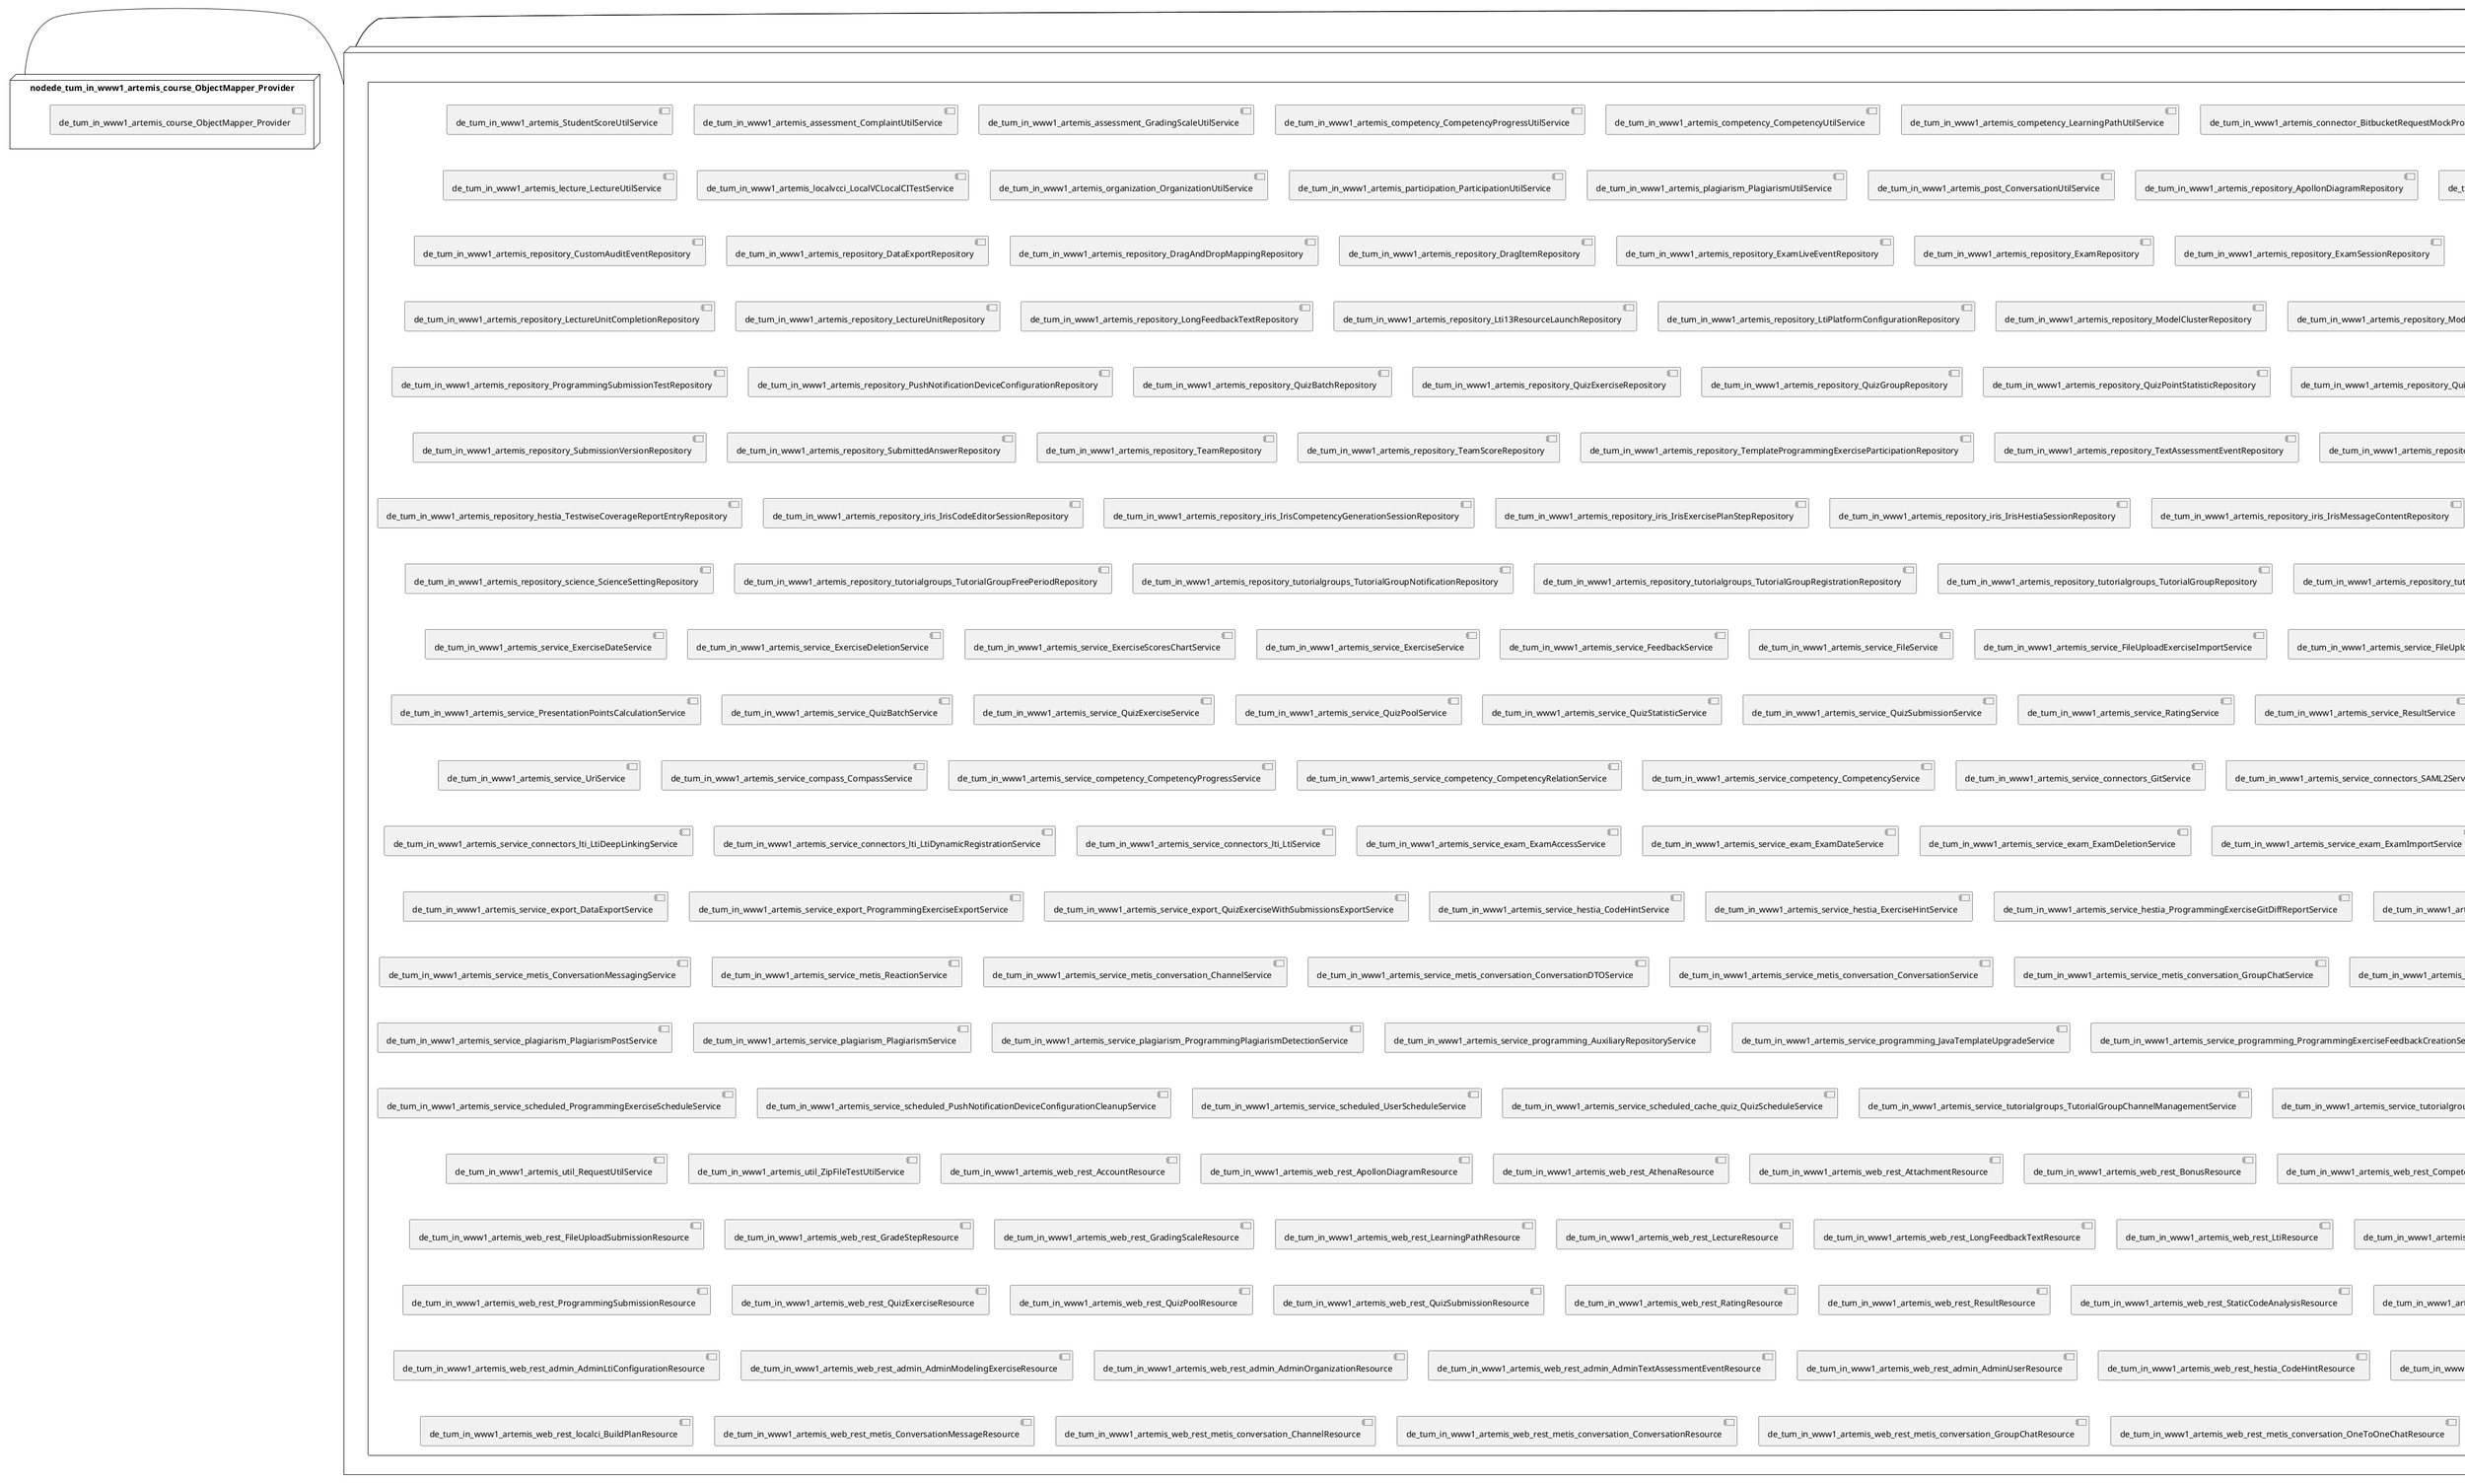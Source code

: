 @startuml
skinparam fixCircleLabelOverlapping true
skinparam componentStyle uml2
node nodede_tum_in_www1_artemis {
component de_tum_in_www1_artemis {
[de_tum_in_www1_artemis_repository_SystemNotificationRepository] [[ls1intum-artemis.system#_U4U3EN3BEe6LqbaziDzqKw]]
[de_tum_in_www1_artemis_service_SystemNotificationService] [[ls1intum-artemis.system#_U4U3EN3BEe6LqbaziDzqKw]]
[de_tum_in_www1_artemis_web_rest_SystemNotificationResource] [[ls1intum-artemis.system#_U4U3EN3BEe6LqbaziDzqKw]]
[de_tum_in_www1_artemis_web_rest_admin_AdminSystemNotificationResource] [[ls1intum-artemis.system#_U4U3EN3BEe6LqbaziDzqKw]]
}
}
node nodede_tum_in_www1_artemis_2 {
component de_tum_in_www1_artemis_2 {
[de_tum_in_www1_artemis_repository_iris_IrisSettingsRepository] [[ls1intum-artemis.system#_U4U3EN3BEe6LqbaziDzqKw]]
[de_tum_in_www1_artemis_service_iris_settings_IrisSettingsService] [[ls1intum-artemis.system#_U4U3EN3BEe6LqbaziDzqKw]]
}
}
node nodede_tum_in_www1_artemis_3 {
component de_tum_in_www1_artemis_3 {
[de_tum_in_www1_artemis_StudentScoreUtilService] [[ls1intum-artemis.system#_U4U3EN3BEe6LqbaziDzqKw]]
[de_tum_in_www1_artemis_assessment_ComplaintUtilService] [[ls1intum-artemis.system#_U4U3EN3BEe6LqbaziDzqKw]]
[de_tum_in_www1_artemis_assessment_GradingScaleUtilService] [[ls1intum-artemis.system#_U4U3EN3BEe6LqbaziDzqKw]]
[de_tum_in_www1_artemis_competency_CompetencyProgressUtilService] [[ls1intum-artemis.system#_U4U3EN3BEe6LqbaziDzqKw]]
[de_tum_in_www1_artemis_competency_CompetencyUtilService] [[ls1intum-artemis.system#_U4U3EN3BEe6LqbaziDzqKw]]
[de_tum_in_www1_artemis_competency_LearningPathUtilService] [[ls1intum-artemis.system#_U4U3EN3BEe6LqbaziDzqKw]]
[de_tum_in_www1_artemis_connector_BitbucketRequestMockProvider] [[ls1intum-artemis.system#_U4U3EN3BEe6LqbaziDzqKw]]
[de_tum_in_www1_artemis_course_CourseTestService] [[ls1intum-artemis.system#_U4U3EN3BEe6LqbaziDzqKw]]
[de_tum_in_www1_artemis_course_CourseUtilService] [[ls1intum-artemis.system#_U4U3EN3BEe6LqbaziDzqKw]]
[de_tum_in_www1_artemis_domain_Repository] [[ls1intum-artemis.system#_U4U3EN3BEe6LqbaziDzqKw]]
[de_tum_in_www1_artemis_exam_ExamUtilService] [[ls1intum-artemis.system#_U4U3EN3BEe6LqbaziDzqKw]]
[de_tum_in_www1_artemis_exercise_ExerciseUtilService] [[ls1intum-artemis.system#_U4U3EN3BEe6LqbaziDzqKw]]
[de_tum_in_www1_artemis_exercise_fileuploadexercise_FileUploadExerciseUtilService] [[ls1intum-artemis.system#_U4U3EN3BEe6LqbaziDzqKw]]
[de_tum_in_www1_artemis_exercise_modelingexercise_ModelingExerciseUtilService] [[ls1intum-artemis.system#_U4U3EN3BEe6LqbaziDzqKw]]
[de_tum_in_www1_artemis_exercise_programmingexercise_ContinuousIntegrationTestService] [[ls1intum-artemis.system#_U4U3EN3BEe6LqbaziDzqKw]]
[de_tum_in_www1_artemis_exercise_programmingexercise_ProgrammingExerciseIntegrationTestService] [[ls1intum-artemis.system#_U4U3EN3BEe6LqbaziDzqKw]]
[de_tum_in_www1_artemis_exercise_programmingexercise_ProgrammingExerciseResultTestService] [[ls1intum-artemis.system#_U4U3EN3BEe6LqbaziDzqKw]]
[de_tum_in_www1_artemis_exercise_programmingexercise_ProgrammingExerciseTestService] [[ls1intum-artemis.system#_U4U3EN3BEe6LqbaziDzqKw]]
[de_tum_in_www1_artemis_exercise_programmingexercise_ProgrammingExerciseUtilService] [[ls1intum-artemis.system#_U4U3EN3BEe6LqbaziDzqKw]]
[de_tum_in_www1_artemis_exercise_programmingexercise_ProgrammingSubmissionAndResultIntegrationTestService] [[ls1intum-artemis.system#_U4U3EN3BEe6LqbaziDzqKw]]
[de_tum_in_www1_artemis_exercise_quizexercise_QuizExerciseUtilService] [[ls1intum-artemis.system#_U4U3EN3BEe6LqbaziDzqKw]]
[de_tum_in_www1_artemis_exercise_textexercise_TextExerciseUtilService] [[ls1intum-artemis.system#_U4U3EN3BEe6LqbaziDzqKw]]
[de_tum_in_www1_artemis_lecture_LectureUtilService] [[ls1intum-artemis.system#_U4U3EN3BEe6LqbaziDzqKw]]
[de_tum_in_www1_artemis_localvcci_LocalVCLocalCITestService] [[ls1intum-artemis.system#_U4U3EN3BEe6LqbaziDzqKw]]
[de_tum_in_www1_artemis_organization_OrganizationUtilService] [[ls1intum-artemis.system#_U4U3EN3BEe6LqbaziDzqKw]]
[de_tum_in_www1_artemis_participation_ParticipationUtilService] [[ls1intum-artemis.system#_U4U3EN3BEe6LqbaziDzqKw]]
[de_tum_in_www1_artemis_plagiarism_PlagiarismUtilService] [[ls1intum-artemis.system#_U4U3EN3BEe6LqbaziDzqKw]]
[de_tum_in_www1_artemis_post_ConversationUtilService] [[ls1intum-artemis.system#_U4U3EN3BEe6LqbaziDzqKw]]
[de_tum_in_www1_artemis_repository_ApollonDiagramRepository] [[ls1intum-artemis.system#_U4U3EN3BEe6LqbaziDzqKw]]
[de_tum_in_www1_artemis_repository_AttachmentRepository] [[ls1intum-artemis.system#_U4U3EN3BEe6LqbaziDzqKw]]
[de_tum_in_www1_artemis_repository_AttachmentUnitRepository] [[ls1intum-artemis.system#_U4U3EN3BEe6LqbaziDzqKw]]
[de_tum_in_www1_artemis_repository_AuthorityRepository] [[ls1intum-artemis.system#_U4U3EN3BEe6LqbaziDzqKw]]
[de_tum_in_www1_artemis_repository_AuxiliaryRepositoryRepository] [[ls1intum-artemis.system#_U4U3EN3BEe6LqbaziDzqKw]]
[de_tum_in_www1_artemis_repository_BonusRepository] [[ls1intum-artemis.system#_U4U3EN3BEe6LqbaziDzqKw]]
[de_tum_in_www1_artemis_repository_BuildJobRepository] [[ls1intum-artemis.system#_U4U3EN3BEe6LqbaziDzqKw]]
[de_tum_in_www1_artemis_repository_BuildLogEntryRepository] [[ls1intum-artemis.system#_U4U3EN3BEe6LqbaziDzqKw]]
[de_tum_in_www1_artemis_repository_BuildLogStatisticsEntryRepository] [[ls1intum-artemis.system#_U4U3EN3BEe6LqbaziDzqKw]]
[de_tum_in_www1_artemis_repository_BuildPlanRepository] [[ls1intum-artemis.system#_U4U3EN3BEe6LqbaziDzqKw]]
[de_tum_in_www1_artemis_repository_CompetencyProgressRepository] [[ls1intum-artemis.system#_U4U3EN3BEe6LqbaziDzqKw]]
[de_tum_in_www1_artemis_repository_CompetencyRelationRepository] [[ls1intum-artemis.system#_U4U3EN3BEe6LqbaziDzqKw]]
[de_tum_in_www1_artemis_repository_CompetencyRepository] [[ls1intum-artemis.system#_U4U3EN3BEe6LqbaziDzqKw]]
[de_tum_in_www1_artemis_repository_ComplaintRepository] [[ls1intum-artemis.system#_U4U3EN3BEe6LqbaziDzqKw]]
[de_tum_in_www1_artemis_repository_ComplaintResponseRepository] [[ls1intum-artemis.system#_U4U3EN3BEe6LqbaziDzqKw]]
[de_tum_in_www1_artemis_repository_CourseRepository] [[ls1intum-artemis.system#_U4U3EN3BEe6LqbaziDzqKw]]
[de_tum_in_www1_artemis_repository_CustomAuditEventRepository] [[ls1intum-artemis.system#_U4U3EN3BEe6LqbaziDzqKw]]
[de_tum_in_www1_artemis_repository_DataExportRepository] [[ls1intum-artemis.system#_U4U3EN3BEe6LqbaziDzqKw]]
[de_tum_in_www1_artemis_repository_DragAndDropMappingRepository] [[ls1intum-artemis.system#_U4U3EN3BEe6LqbaziDzqKw]]
[de_tum_in_www1_artemis_repository_DragItemRepository] [[ls1intum-artemis.system#_U4U3EN3BEe6LqbaziDzqKw]]
[de_tum_in_www1_artemis_repository_ExamLiveEventRepository] [[ls1intum-artemis.system#_U4U3EN3BEe6LqbaziDzqKw]]
[de_tum_in_www1_artemis_repository_ExamRepository] [[ls1intum-artemis.system#_U4U3EN3BEe6LqbaziDzqKw]]
[de_tum_in_www1_artemis_repository_ExamSessionRepository] [[ls1intum-artemis.system#_U4U3EN3BEe6LqbaziDzqKw]]
[de_tum_in_www1_artemis_repository_ExamUserRepository] [[ls1intum-artemis.system#_U4U3EN3BEe6LqbaziDzqKw]]
[de_tum_in_www1_artemis_repository_ExampleSubmissionRepository] [[ls1intum-artemis.system#_U4U3EN3BEe6LqbaziDzqKw]]
[de_tum_in_www1_artemis_repository_ExerciseGroupRepository] [[ls1intum-artemis.system#_U4U3EN3BEe6LqbaziDzqKw]]
[de_tum_in_www1_artemis_repository_ExerciseRepository] [[ls1intum-artemis.system#_U4U3EN3BEe6LqbaziDzqKw]]
[de_tum_in_www1_artemis_repository_ExerciseUnitRepository] [[ls1intum-artemis.system#_U4U3EN3BEe6LqbaziDzqKw]]
[de_tum_in_www1_artemis_repository_FeedbackRepository] [[ls1intum-artemis.system#_U4U3EN3BEe6LqbaziDzqKw]]
[de_tum_in_www1_artemis_repository_FileUploadExerciseRepository] [[ls1intum-artemis.system#_U4U3EN3BEe6LqbaziDzqKw]]
[de_tum_in_www1_artemis_repository_FileUploadSubmissionRepository] [[ls1intum-artemis.system#_U4U3EN3BEe6LqbaziDzqKw]]
[de_tum_in_www1_artemis_repository_GradeStepRepository] [[ls1intum-artemis.system#_U4U3EN3BEe6LqbaziDzqKw]]
[de_tum_in_www1_artemis_repository_GradingCriterionRepository] [[ls1intum-artemis.system#_U4U3EN3BEe6LqbaziDzqKw]]
[de_tum_in_www1_artemis_repository_GradingScaleRepository] [[ls1intum-artemis.system#_U4U3EN3BEe6LqbaziDzqKw]]
[de_tum_in_www1_artemis_repository_GroupNotificationRepository] [[ls1intum-artemis.system#_U4U3EN3BEe6LqbaziDzqKw]]
[de_tum_in_www1_artemis_repository_GuidedTourSettingsRepository] [[ls1intum-artemis.system#_U4U3EN3BEe6LqbaziDzqKw]]
[de_tum_in_www1_artemis_repository_LearningPathRepository] [[ls1intum-artemis.system#_U4U3EN3BEe6LqbaziDzqKw]]
[de_tum_in_www1_artemis_repository_LectureRepository] [[ls1intum-artemis.system#_U4U3EN3BEe6LqbaziDzqKw]]
[de_tum_in_www1_artemis_repository_LectureUnitCompletionRepository] [[ls1intum-artemis.system#_U4U3EN3BEe6LqbaziDzqKw]]
[de_tum_in_www1_artemis_repository_LectureUnitRepository] [[ls1intum-artemis.system#_U4U3EN3BEe6LqbaziDzqKw]]
[de_tum_in_www1_artemis_repository_LongFeedbackTextRepository] [[ls1intum-artemis.system#_U4U3EN3BEe6LqbaziDzqKw]]
[de_tum_in_www1_artemis_repository_Lti13ResourceLaunchRepository] [[ls1intum-artemis.system#_U4U3EN3BEe6LqbaziDzqKw]]
[de_tum_in_www1_artemis_repository_LtiPlatformConfigurationRepository] [[ls1intum-artemis.system#_U4U3EN3BEe6LqbaziDzqKw]]
[de_tum_in_www1_artemis_repository_ModelClusterRepository] [[ls1intum-artemis.system#_U4U3EN3BEe6LqbaziDzqKw]]
[de_tum_in_www1_artemis_repository_ModelElementRepository] [[ls1intum-artemis.system#_U4U3EN3BEe6LqbaziDzqKw]]
[de_tum_in_www1_artemis_repository_ModelingExerciseRepository] [[ls1intum-artemis.system#_U4U3EN3BEe6LqbaziDzqKw]]
[de_tum_in_www1_artemis_repository_ModelingSubmissionRepository] [[ls1intum-artemis.system#_U4U3EN3BEe6LqbaziDzqKw]]
[de_tum_in_www1_artemis_repository_NotificationRepository] [[ls1intum-artemis.system#_U4U3EN3BEe6LqbaziDzqKw]]
[de_tum_in_www1_artemis_repository_NotificationSettingRepository] [[ls1intum-artemis.system#_U4U3EN3BEe6LqbaziDzqKw]]
[de_tum_in_www1_artemis_repository_OnlineCourseConfigurationRepository] [[ls1intum-artemis.system#_U4U3EN3BEe6LqbaziDzqKw]]
[de_tum_in_www1_artemis_repository_OnlineUnitRepository] [[ls1intum-artemis.system#_U4U3EN3BEe6LqbaziDzqKw]]
[de_tum_in_www1_artemis_repository_OrganizationRepository] [[ls1intum-artemis.system#_U4U3EN3BEe6LqbaziDzqKw]]
[de_tum_in_www1_artemis_repository_ParticipantScoreRepository] [[ls1intum-artemis.system#_U4U3EN3BEe6LqbaziDzqKw]]
[de_tum_in_www1_artemis_repository_ParticipationRepository] [[ls1intum-artemis.system#_U4U3EN3BEe6LqbaziDzqKw]]
[de_tum_in_www1_artemis_repository_ProgrammingExerciseRepository] [[ls1intum-artemis.system#_U4U3EN3BEe6LqbaziDzqKw]]
[de_tum_in_www1_artemis_repository_ProgrammingExerciseStudentParticipationRepository] [[ls1intum-artemis.system#_U4U3EN3BEe6LqbaziDzqKw]]
[de_tum_in_www1_artemis_repository_ProgrammingExerciseStudentParticipationTestRepository] [[ls1intum-artemis.system#_U4U3EN3BEe6LqbaziDzqKw]]
[de_tum_in_www1_artemis_repository_ProgrammingExerciseTestCaseRepository] [[ls1intum-artemis.system#_U4U3EN3BEe6LqbaziDzqKw]]
[de_tum_in_www1_artemis_repository_ProgrammingExerciseTestRepository] [[ls1intum-artemis.system#_U4U3EN3BEe6LqbaziDzqKw]]
[de_tum_in_www1_artemis_repository_ProgrammingSubmissionRepository] [[ls1intum-artemis.system#_U4U3EN3BEe6LqbaziDzqKw]]
[de_tum_in_www1_artemis_repository_ProgrammingSubmissionTestRepository] [[ls1intum-artemis.system#_U4U3EN3BEe6LqbaziDzqKw]]
[de_tum_in_www1_artemis_repository_PushNotificationDeviceConfigurationRepository] [[ls1intum-artemis.system#_U4U3EN3BEe6LqbaziDzqKw]]
[de_tum_in_www1_artemis_repository_QuizBatchRepository] [[ls1intum-artemis.system#_U4U3EN3BEe6LqbaziDzqKw]]
[de_tum_in_www1_artemis_repository_QuizExerciseRepository] [[ls1intum-artemis.system#_U4U3EN3BEe6LqbaziDzqKw]]
[de_tum_in_www1_artemis_repository_QuizGroupRepository] [[ls1intum-artemis.system#_U4U3EN3BEe6LqbaziDzqKw]]
[de_tum_in_www1_artemis_repository_QuizPointStatisticRepository] [[ls1intum-artemis.system#_U4U3EN3BEe6LqbaziDzqKw]]
[de_tum_in_www1_artemis_repository_QuizPoolRepository] [[ls1intum-artemis.system#_U4U3EN3BEe6LqbaziDzqKw]]
[de_tum_in_www1_artemis_repository_QuizQuestionRepository] [[ls1intum-artemis.system#_U4U3EN3BEe6LqbaziDzqKw]]
[de_tum_in_www1_artemis_repository_QuizQuestionStatisticRepository] [[ls1intum-artemis.system#_U4U3EN3BEe6LqbaziDzqKw]]
[de_tum_in_www1_artemis_repository_QuizSubmissionRepository] [[ls1intum-artemis.system#_U4U3EN3BEe6LqbaziDzqKw]]
[de_tum_in_www1_artemis_repository_RatingRepository] [[ls1intum-artemis.system#_U4U3EN3BEe6LqbaziDzqKw]]
[de_tum_in_www1_artemis_repository_ResultRepository] [[ls1intum-artemis.system#_U4U3EN3BEe6LqbaziDzqKw]]
[de_tum_in_www1_artemis_repository_SingleUserNotificationRepository] [[ls1intum-artemis.system#_U4U3EN3BEe6LqbaziDzqKw]]
[de_tum_in_www1_artemis_repository_SlideRepository] [[ls1intum-artemis.system#_U4U3EN3BEe6LqbaziDzqKw]]
[de_tum_in_www1_artemis_repository_SolutionProgrammingExerciseParticipationRepository] [[ls1intum-artemis.system#_U4U3EN3BEe6LqbaziDzqKw]]
[de_tum_in_www1_artemis_repository_StaticCodeAnalysisCategoryRepository] [[ls1intum-artemis.system#_U4U3EN3BEe6LqbaziDzqKw]]
[de_tum_in_www1_artemis_repository_StatisticsRepository] [[ls1intum-artemis.system#_U4U3EN3BEe6LqbaziDzqKw]]
[de_tum_in_www1_artemis_repository_StudentExamRepository] [[ls1intum-artemis.system#_U4U3EN3BEe6LqbaziDzqKw]]
[de_tum_in_www1_artemis_repository_StudentParticipationRepository] [[ls1intum-artemis.system#_U4U3EN3BEe6LqbaziDzqKw]]
[de_tum_in_www1_artemis_repository_StudentScoreRepository] [[ls1intum-artemis.system#_U4U3EN3BEe6LqbaziDzqKw]]
[de_tum_in_www1_artemis_repository_SubmissionPolicyRepository] [[ls1intum-artemis.system#_U4U3EN3BEe6LqbaziDzqKw]]
[de_tum_in_www1_artemis_repository_SubmissionRepository] [[ls1intum-artemis.system#_U4U3EN3BEe6LqbaziDzqKw]]
[de_tum_in_www1_artemis_repository_SubmissionVersionRepository] [[ls1intum-artemis.system#_U4U3EN3BEe6LqbaziDzqKw]]
[de_tum_in_www1_artemis_repository_SubmittedAnswerRepository] [[ls1intum-artemis.system#_U4U3EN3BEe6LqbaziDzqKw]]
[de_tum_in_www1_artemis_repository_TeamRepository] [[ls1intum-artemis.system#_U4U3EN3BEe6LqbaziDzqKw]]
[de_tum_in_www1_artemis_repository_TeamScoreRepository] [[ls1intum-artemis.system#_U4U3EN3BEe6LqbaziDzqKw]]
[de_tum_in_www1_artemis_repository_TemplateProgrammingExerciseParticipationRepository] [[ls1intum-artemis.system#_U4U3EN3BEe6LqbaziDzqKw]]
[de_tum_in_www1_artemis_repository_TextAssessmentEventRepository] [[ls1intum-artemis.system#_U4U3EN3BEe6LqbaziDzqKw]]
[de_tum_in_www1_artemis_repository_TextBlockRepository] [[ls1intum-artemis.system#_U4U3EN3BEe6LqbaziDzqKw]]
[de_tum_in_www1_artemis_repository_TextExerciseRepository] [[ls1intum-artemis.system#_U4U3EN3BEe6LqbaziDzqKw]]
[de_tum_in_www1_artemis_repository_TextSubmissionRepository] [[ls1intum-artemis.system#_U4U3EN3BEe6LqbaziDzqKw]]
[de_tum_in_www1_artemis_repository_TextUnitRepository] [[ls1intum-artemis.system#_U4U3EN3BEe6LqbaziDzqKw]]
[de_tum_in_www1_artemis_repository_TutorParticipationRepository] [[ls1intum-artemis.system#_U4U3EN3BEe6LqbaziDzqKw]]
[de_tum_in_www1_artemis_repository_UserRepository] [[ls1intum-artemis.system#_U4U3EN3BEe6LqbaziDzqKw]]
[de_tum_in_www1_artemis_repository_UserTestRepository] [[ls1intum-artemis.system#_U4U3EN3BEe6LqbaziDzqKw]]
[de_tum_in_www1_artemis_repository_VideoUnitRepository] [[ls1intum-artemis.system#_U4U3EN3BEe6LqbaziDzqKw]]
[de_tum_in_www1_artemis_repository_hestia_CodeHintRepository] [[ls1intum-artemis.system#_U4U3EN3BEe6LqbaziDzqKw]]
[de_tum_in_www1_artemis_repository_hestia_CoverageFileReportRepository] [[ls1intum-artemis.system#_U4U3EN3BEe6LqbaziDzqKw]]
[de_tum_in_www1_artemis_repository_hestia_CoverageReportRepository] [[ls1intum-artemis.system#_U4U3EN3BEe6LqbaziDzqKw]]
[de_tum_in_www1_artemis_repository_hestia_ExerciseHintActivationRepository] [[ls1intum-artemis.system#_U4U3EN3BEe6LqbaziDzqKw]]
[de_tum_in_www1_artemis_repository_hestia_ExerciseHintRepository] [[ls1intum-artemis.system#_U4U3EN3BEe6LqbaziDzqKw]]
[de_tum_in_www1_artemis_repository_hestia_ProgrammingExerciseGitDiffReportRepository] [[ls1intum-artemis.system#_U4U3EN3BEe6LqbaziDzqKw]]
[de_tum_in_www1_artemis_repository_hestia_ProgrammingExerciseSolutionEntryRepository] [[ls1intum-artemis.system#_U4U3EN3BEe6LqbaziDzqKw]]
[de_tum_in_www1_artemis_repository_hestia_ProgrammingExerciseTaskRepository] [[ls1intum-artemis.system#_U4U3EN3BEe6LqbaziDzqKw]]
[de_tum_in_www1_artemis_repository_hestia_TestwiseCoverageReportEntryRepository] [[ls1intum-artemis.system#_U4U3EN3BEe6LqbaziDzqKw]]
[de_tum_in_www1_artemis_repository_iris_IrisCodeEditorSessionRepository] [[ls1intum-artemis.system#_U4U3EN3BEe6LqbaziDzqKw]]
[de_tum_in_www1_artemis_repository_iris_IrisCompetencyGenerationSessionRepository] [[ls1intum-artemis.system#_U4U3EN3BEe6LqbaziDzqKw]]
[de_tum_in_www1_artemis_repository_iris_IrisExercisePlanStepRepository] [[ls1intum-artemis.system#_U4U3EN3BEe6LqbaziDzqKw]]
[de_tum_in_www1_artemis_repository_iris_IrisHestiaSessionRepository] [[ls1intum-artemis.system#_U4U3EN3BEe6LqbaziDzqKw]]
[de_tum_in_www1_artemis_repository_iris_IrisMessageContentRepository] [[ls1intum-artemis.system#_U4U3EN3BEe6LqbaziDzqKw]]
[de_tum_in_www1_artemis_repository_iris_IrisMessageRepository] [[ls1intum-artemis.system#_U4U3EN3BEe6LqbaziDzqKw]]
[de_tum_in_www1_artemis_repository_iris_IrisSessionRepository] [[ls1intum-artemis.system#_U4U3EN3BEe6LqbaziDzqKw]]
[de_tum_in_www1_artemis_repository_metis_AnswerPostRepository] [[ls1intum-artemis.system#_U4U3EN3BEe6LqbaziDzqKw]]
[de_tum_in_www1_artemis_repository_metis_ConversationMessageRepository] [[ls1intum-artemis.system#_U4U3EN3BEe6LqbaziDzqKw]]
[de_tum_in_www1_artemis_repository_metis_ConversationParticipantRepository] [[ls1intum-artemis.system#_U4U3EN3BEe6LqbaziDzqKw]]
[de_tum_in_www1_artemis_repository_metis_PostRepository] [[ls1intum-artemis.system#_U4U3EN3BEe6LqbaziDzqKw]]
[de_tum_in_www1_artemis_repository_metis_ReactionRepository] [[ls1intum-artemis.system#_U4U3EN3BEe6LqbaziDzqKw]]
[de_tum_in_www1_artemis_repository_metis_conversation_ChannelRepository] [[ls1intum-artemis.system#_U4U3EN3BEe6LqbaziDzqKw]]
[de_tum_in_www1_artemis_repository_metis_conversation_ConversationNotificationRepository] [[ls1intum-artemis.system#_U4U3EN3BEe6LqbaziDzqKw]]
[de_tum_in_www1_artemis_repository_metis_conversation_ConversationRepository] [[ls1intum-artemis.system#_U4U3EN3BEe6LqbaziDzqKw]]
[de_tum_in_www1_artemis_repository_metis_conversation_GroupChatRepository] [[ls1intum-artemis.system#_U4U3EN3BEe6LqbaziDzqKw]]
[de_tum_in_www1_artemis_repository_metis_conversation_OneToOneChatRepository] [[ls1intum-artemis.system#_U4U3EN3BEe6LqbaziDzqKw]]
[de_tum_in_www1_artemis_repository_plagiarism_PlagiarismCaseRepository] [[ls1intum-artemis.system#_U4U3EN3BEe6LqbaziDzqKw]]
[de_tum_in_www1_artemis_repository_plagiarism_PlagiarismComparisonRepository] [[ls1intum-artemis.system#_U4U3EN3BEe6LqbaziDzqKw]]
[de_tum_in_www1_artemis_repository_plagiarism_PlagiarismResultRepository] [[ls1intum-artemis.system#_U4U3EN3BEe6LqbaziDzqKw]]
[de_tum_in_www1_artemis_repository_plagiarism_PlagiarismSubmissionRepository] [[ls1intum-artemis.system#_U4U3EN3BEe6LqbaziDzqKw]]
[de_tum_in_www1_artemis_repository_science_ScienceSettingRepository] [[ls1intum-artemis.system#_U4U3EN3BEe6LqbaziDzqKw]]
[de_tum_in_www1_artemis_repository_tutorialgroups_TutorialGroupFreePeriodRepository] [[ls1intum-artemis.system#_U4U3EN3BEe6LqbaziDzqKw]]
[de_tum_in_www1_artemis_repository_tutorialgroups_TutorialGroupNotificationRepository] [[ls1intum-artemis.system#_U4U3EN3BEe6LqbaziDzqKw]]
[de_tum_in_www1_artemis_repository_tutorialgroups_TutorialGroupRegistrationRepository] [[ls1intum-artemis.system#_U4U3EN3BEe6LqbaziDzqKw]]
[de_tum_in_www1_artemis_repository_tutorialgroups_TutorialGroupRepository] [[ls1intum-artemis.system#_U4U3EN3BEe6LqbaziDzqKw]]
[de_tum_in_www1_artemis_repository_tutorialgroups_TutorialGroupScheduleRepository] [[ls1intum-artemis.system#_U4U3EN3BEe6LqbaziDzqKw]]
[de_tum_in_www1_artemis_repository_tutorialgroups_TutorialGroupSessionRepository] [[ls1intum-artemis.system#_U4U3EN3BEe6LqbaziDzqKw]]
[de_tum_in_www1_artemis_repository_tutorialgroups_TutorialGroupsConfigurationRepository] [[ls1intum-artemis.system#_U4U3EN3BEe6LqbaziDzqKw]]
[de_tum_in_www1_artemis_service_AssessmentDashboardService] [[ls1intum-artemis.system#_U4U3EN3BEe6LqbaziDzqKw]]
[de_tum_in_www1_artemis_service_AssessmentService] [[ls1intum-artemis.system#_U4U3EN3BEe6LqbaziDzqKw]]
[de_tum_in_www1_artemis_service_AttachmentUnitService] [[ls1intum-artemis.system#_U4U3EN3BEe6LqbaziDzqKw]]
[de_tum_in_www1_artemis_service_AuthorizationCheckService] [[ls1intum-artemis.system#_U4U3EN3BEe6LqbaziDzqKw]]
[de_tum_in_www1_artemis_service_BonusService] [[ls1intum-artemis.system#_U4U3EN3BEe6LqbaziDzqKw]]
[de_tum_in_www1_artemis_service_BuildLogEntryService] [[ls1intum-artemis.system#_U4U3EN3BEe6LqbaziDzqKw]]
[de_tum_in_www1_artemis_service_ComplaintResponseService] [[ls1intum-artemis.system#_U4U3EN3BEe6LqbaziDzqKw]]
[de_tum_in_www1_artemis_service_ComplaintService] [[ls1intum-artemis.system#_U4U3EN3BEe6LqbaziDzqKw]]
[de_tum_in_www1_artemis_service_ConsistencyCheckService] [[ls1intum-artemis.system#_U4U3EN3BEe6LqbaziDzqKw]]
[de_tum_in_www1_artemis_service_ConsistencyCheckTestService] [[ls1intum-artemis.system#_U4U3EN3BEe6LqbaziDzqKw]]
[de_tum_in_www1_artemis_service_CourseScoreCalculationService] [[ls1intum-artemis.system#_U4U3EN3BEe6LqbaziDzqKw]]
[de_tum_in_www1_artemis_service_CourseService] [[ls1intum-artemis.system#_U4U3EN3BEe6LqbaziDzqKw]]
[de_tum_in_www1_artemis_service_EmailSummaryService] [[ls1intum-artemis.system#_U4U3EN3BEe6LqbaziDzqKw]]
[de_tum_in_www1_artemis_service_ExampleSubmissionService] [[ls1intum-artemis.system#_U4U3EN3BEe6LqbaziDzqKw]]
[de_tum_in_www1_artemis_service_ExerciseDateService] [[ls1intum-artemis.system#_U4U3EN3BEe6LqbaziDzqKw]]
[de_tum_in_www1_artemis_service_ExerciseDeletionService] [[ls1intum-artemis.system#_U4U3EN3BEe6LqbaziDzqKw]]
[de_tum_in_www1_artemis_service_ExerciseScoresChartService] [[ls1intum-artemis.system#_U4U3EN3BEe6LqbaziDzqKw]]
[de_tum_in_www1_artemis_service_ExerciseService] [[ls1intum-artemis.system#_U4U3EN3BEe6LqbaziDzqKw]]
[de_tum_in_www1_artemis_service_FeedbackService] [[ls1intum-artemis.system#_U4U3EN3BEe6LqbaziDzqKw]]
[de_tum_in_www1_artemis_service_FileService] [[ls1intum-artemis.system#_U4U3EN3BEe6LqbaziDzqKw]]
[de_tum_in_www1_artemis_service_FileUploadExerciseImportService] [[ls1intum-artemis.system#_U4U3EN3BEe6LqbaziDzqKw]]
[de_tum_in_www1_artemis_service_FileUploadExerciseService] [[ls1intum-artemis.system#_U4U3EN3BEe6LqbaziDzqKw]]
[de_tum_in_www1_artemis_service_FileUploadSubmissionService] [[ls1intum-artemis.system#_U4U3EN3BEe6LqbaziDzqKw]]
[de_tum_in_www1_artemis_service_GradingScaleService] [[ls1intum-artemis.system#_U4U3EN3BEe6LqbaziDzqKw]]
[de_tum_in_www1_artemis_service_LectureImportService] [[ls1intum-artemis.system#_U4U3EN3BEe6LqbaziDzqKw]]
[de_tum_in_www1_artemis_service_LectureService] [[ls1intum-artemis.system#_U4U3EN3BEe6LqbaziDzqKw]]
[de_tum_in_www1_artemis_service_LectureUnitProcessingService] [[ls1intum-artemis.system#_U4U3EN3BEe6LqbaziDzqKw]]
[de_tum_in_www1_artemis_service_LectureUnitService] [[ls1intum-artemis.system#_U4U3EN3BEe6LqbaziDzqKw]]
[de_tum_in_www1_artemis_service_ModelingExerciseImportService] [[ls1intum-artemis.system#_U4U3EN3BEe6LqbaziDzqKw]]
[de_tum_in_www1_artemis_service_ModelingExerciseService] [[ls1intum-artemis.system#_U4U3EN3BEe6LqbaziDzqKw]]
[de_tum_in_www1_artemis_service_ModelingSubmissionService] [[ls1intum-artemis.system#_U4U3EN3BEe6LqbaziDzqKw]]
[de_tum_in_www1_artemis_service_OnlineCourseConfigurationService] [[ls1intum-artemis.system#_U4U3EN3BEe6LqbaziDzqKw]]
[de_tum_in_www1_artemis_service_OrganizationService] [[ls1intum-artemis.system#_U4U3EN3BEe6LqbaziDzqKw]]
[de_tum_in_www1_artemis_service_ParticipantScoreService] [[ls1intum-artemis.system#_U4U3EN3BEe6LqbaziDzqKw]]
[de_tum_in_www1_artemis_service_ParticipationAuthorizationCheckService] [[ls1intum-artemis.system#_U4U3EN3BEe6LqbaziDzqKw]]
[de_tum_in_www1_artemis_service_ParticipationService] [[ls1intum-artemis.system#_U4U3EN3BEe6LqbaziDzqKw]]
[de_tum_in_www1_artemis_service_PresentationPointsCalculationService] [[ls1intum-artemis.system#_U4U3EN3BEe6LqbaziDzqKw]]
[de_tum_in_www1_artemis_service_QuizBatchService] [[ls1intum-artemis.system#_U4U3EN3BEe6LqbaziDzqKw]]
[de_tum_in_www1_artemis_service_QuizExerciseService] [[ls1intum-artemis.system#_U4U3EN3BEe6LqbaziDzqKw]]
[de_tum_in_www1_artemis_service_QuizPoolService] [[ls1intum-artemis.system#_U4U3EN3BEe6LqbaziDzqKw]]
[de_tum_in_www1_artemis_service_QuizStatisticService] [[ls1intum-artemis.system#_U4U3EN3BEe6LqbaziDzqKw]]
[de_tum_in_www1_artemis_service_QuizSubmissionService] [[ls1intum-artemis.system#_U4U3EN3BEe6LqbaziDzqKw]]
[de_tum_in_www1_artemis_service_RatingService] [[ls1intum-artemis.system#_U4U3EN3BEe6LqbaziDzqKw]]
[de_tum_in_www1_artemis_service_ResultService] [[ls1intum-artemis.system#_U4U3EN3BEe6LqbaziDzqKw]]
[de_tum_in_www1_artemis_service_SlideSplitterService] [[ls1intum-artemis.system#_U4U3EN3BEe6LqbaziDzqKw]]
[de_tum_in_www1_artemis_service_StaticCodeAnalysisService] [[ls1intum-artemis.system#_U4U3EN3BEe6LqbaziDzqKw]]
[de_tum_in_www1_artemis_service_StatisticsService] [[ls1intum-artemis.system#_U4U3EN3BEe6LqbaziDzqKw]]
[de_tum_in_www1_artemis_service_SubmissionPolicyService] [[ls1intum-artemis.system#_U4U3EN3BEe6LqbaziDzqKw]]
[de_tum_in_www1_artemis_service_SubmissionService] [[ls1intum-artemis.system#_U4U3EN3BEe6LqbaziDzqKw]]
[de_tum_in_www1_artemis_service_SubmissionVersionService] [[ls1intum-artemis.system#_U4U3EN3BEe6LqbaziDzqKw]]
[de_tum_in_www1_artemis_service_TeamService] [[ls1intum-artemis.system#_U4U3EN3BEe6LqbaziDzqKw]]
[de_tum_in_www1_artemis_service_TextBlockService] [[ls1intum-artemis.system#_U4U3EN3BEe6LqbaziDzqKw]]
[de_tum_in_www1_artemis_service_TextExerciseImportService] [[ls1intum-artemis.system#_U4U3EN3BEe6LqbaziDzqKw]]
[de_tum_in_www1_artemis_service_TextExerciseService] [[ls1intum-artemis.system#_U4U3EN3BEe6LqbaziDzqKw]]
[de_tum_in_www1_artemis_service_TextSubmissionService] [[ls1intum-artemis.system#_U4U3EN3BEe6LqbaziDzqKw]]
[de_tum_in_www1_artemis_service_TutorEffortService] [[ls1intum-artemis.system#_U4U3EN3BEe6LqbaziDzqKw]]
[de_tum_in_www1_artemis_service_TutorLeaderboardService] [[ls1intum-artemis.system#_U4U3EN3BEe6LqbaziDzqKw]]
[de_tum_in_www1_artemis_service_TutorParticipationService] [[ls1intum-artemis.system#_U4U3EN3BEe6LqbaziDzqKw]]
[de_tum_in_www1_artemis_service_UriService] [[ls1intum-artemis.system#_U4U3EN3BEe6LqbaziDzqKw]]
[de_tum_in_www1_artemis_service_compass_CompassService] [[ls1intum-artemis.system#_U4U3EN3BEe6LqbaziDzqKw]]
[de_tum_in_www1_artemis_service_competency_CompetencyProgressService] [[ls1intum-artemis.system#_U4U3EN3BEe6LqbaziDzqKw]]
[de_tum_in_www1_artemis_service_competency_CompetencyRelationService] [[ls1intum-artemis.system#_U4U3EN3BEe6LqbaziDzqKw]]
[de_tum_in_www1_artemis_service_competency_CompetencyService] [[ls1intum-artemis.system#_U4U3EN3BEe6LqbaziDzqKw]]
[de_tum_in_www1_artemis_service_connectors_GitService] [[ls1intum-artemis.system#_U4U3EN3BEe6LqbaziDzqKw]]
[de_tum_in_www1_artemis_service_connectors_SAML2Service] [[ls1intum-artemis.system#_U4U3EN3BEe6LqbaziDzqKw]]
[de_tum_in_www1_artemis_service_connectors_athena_AthenaDTOConverter] [[ls1intum-artemis.system#_U4U3EN3BEe6LqbaziDzqKw]]
[de_tum_in_www1_artemis_service_connectors_athena_AthenaRepositoryExportService] [[ls1intum-artemis.system#_U4U3EN3BEe6LqbaziDzqKw]]
[de_tum_in_www1_artemis_service_connectors_athena_AthenaSubmissionSendingService] [[ls1intum-artemis.system#_U4U3EN3BEe6LqbaziDzqKw]]
[de_tum_in_www1_artemis_service_connectors_bitbucket_BitbucketService] [[ls1intum-artemis.system#_U4U3EN3BEe6LqbaziDzqKw]]
[de_tum_in_www1_artemis_service_connectors_bitbucket_BitbucketUserManagementService] [[ls1intum-artemis.system#_U4U3EN3BEe6LqbaziDzqKw]]
[de_tum_in_www1_artemis_service_connectors_gitlab_GitLabService] [[ls1intum-artemis.system#_U4U3EN3BEe6LqbaziDzqKw]]
[de_tum_in_www1_artemis_service_connectors_gitlab_GitLabUserManagementService] [[ls1intum-artemis.system#_U4U3EN3BEe6LqbaziDzqKw]]
[de_tum_in_www1_artemis_service_connectors_gitlabci_GitLabCIService] [[ls1intum-artemis.system#_U4U3EN3BEe6LqbaziDzqKw]]
[de_tum_in_www1_artemis_service_connectors_jenkins_JenkinsUserManagementService] [[ls1intum-artemis.system#_U4U3EN3BEe6LqbaziDzqKw]]
[de_tum_in_www1_artemis_service_connectors_jenkins_build_plan_JenkinsBuildPlanService] [[ls1intum-artemis.system#_U4U3EN3BEe6LqbaziDzqKw]]
[de_tum_in_www1_artemis_service_connectors_localci_LocalCIResultProcessingService] [[ls1intum-artemis.system#_U4U3EN3BEe6LqbaziDzqKw]]
[de_tum_in_www1_artemis_service_connectors_localci_LocalCITriggerService] [[ls1intum-artemis.system#_U4U3EN3BEe6LqbaziDzqKw]]
[de_tum_in_www1_artemis_service_connectors_localci_SharedQueueManagementService] [[ls1intum-artemis.system#_U4U3EN3BEe6LqbaziDzqKw]]
[de_tum_in_www1_artemis_service_connectors_localvc_LocalVCServletService] [[ls1intum-artemis.system#_U4U3EN3BEe6LqbaziDzqKw]]
[de_tum_in_www1_artemis_service_connectors_lti_Lti13Service] [[ls1intum-artemis.system#_U4U3EN3BEe6LqbaziDzqKw]]
[de_tum_in_www1_artemis_service_connectors_lti_LtiDeepLinkingService] [[ls1intum-artemis.system#_U4U3EN3BEe6LqbaziDzqKw]]
[de_tum_in_www1_artemis_service_connectors_lti_LtiDynamicRegistrationService] [[ls1intum-artemis.system#_U4U3EN3BEe6LqbaziDzqKw]]
[de_tum_in_www1_artemis_service_connectors_lti_LtiService] [[ls1intum-artemis.system#_U4U3EN3BEe6LqbaziDzqKw]]
[de_tum_in_www1_artemis_service_exam_ExamAccessService] [[ls1intum-artemis.system#_U4U3EN3BEe6LqbaziDzqKw]]
[de_tum_in_www1_artemis_service_exam_ExamDateService] [[ls1intum-artemis.system#_U4U3EN3BEe6LqbaziDzqKw]]
[de_tum_in_www1_artemis_service_exam_ExamDeletionService] [[ls1intum-artemis.system#_U4U3EN3BEe6LqbaziDzqKw]]
[de_tum_in_www1_artemis_service_exam_ExamImportService] [[ls1intum-artemis.system#_U4U3EN3BEe6LqbaziDzqKw]]
[de_tum_in_www1_artemis_service_exam_ExamLiveEventsService] [[ls1intum-artemis.system#_U4U3EN3BEe6LqbaziDzqKw]]
[de_tum_in_www1_artemis_service_exam_ExamQuizService] [[ls1intum-artemis.system#_U4U3EN3BEe6LqbaziDzqKw]]
[de_tum_in_www1_artemis_service_exam_ExamRegistrationService] [[ls1intum-artemis.system#_U4U3EN3BEe6LqbaziDzqKw]]
[de_tum_in_www1_artemis_service_exam_ExamService] [[ls1intum-artemis.system#_U4U3EN3BEe6LqbaziDzqKw]]
[de_tum_in_www1_artemis_service_exam_ExamSessionService] [[ls1intum-artemis.system#_U4U3EN3BEe6LqbaziDzqKw]]
[de_tum_in_www1_artemis_service_exam_ExamSubmissionService] [[ls1intum-artemis.system#_U4U3EN3BEe6LqbaziDzqKw]]
[de_tum_in_www1_artemis_service_exam_ExamUserService] [[ls1intum-artemis.system#_U4U3EN3BEe6LqbaziDzqKw]]
[de_tum_in_www1_artemis_service_exam_StudentExamAccessService] [[ls1intum-artemis.system#_U4U3EN3BEe6LqbaziDzqKw]]
[de_tum_in_www1_artemis_service_exam_StudentExamService] [[ls1intum-artemis.system#_U4U3EN3BEe6LqbaziDzqKw]]
[de_tum_in_www1_artemis_service_export_CourseExamExportService] [[ls1intum-artemis.system#_U4U3EN3BEe6LqbaziDzqKw]]
[de_tum_in_www1_artemis_service_export_DataExportCommunicationDataService] [[ls1intum-artemis.system#_U4U3EN3BEe6LqbaziDzqKw]]
[de_tum_in_www1_artemis_service_export_DataExportCreationService] [[ls1intum-artemis.system#_U4U3EN3BEe6LqbaziDzqKw]]
[de_tum_in_www1_artemis_service_export_DataExportExamCreationService] [[ls1intum-artemis.system#_U4U3EN3BEe6LqbaziDzqKw]]
[de_tum_in_www1_artemis_service_export_DataExportExerciseCreationService] [[ls1intum-artemis.system#_U4U3EN3BEe6LqbaziDzqKw]]
[de_tum_in_www1_artemis_service_export_DataExportQuizExerciseCreationService] [[ls1intum-artemis.system#_U4U3EN3BEe6LqbaziDzqKw]]
[de_tum_in_www1_artemis_service_export_DataExportService] [[ls1intum-artemis.system#_U4U3EN3BEe6LqbaziDzqKw]]
[de_tum_in_www1_artemis_service_export_ProgrammingExerciseExportService] [[ls1intum-artemis.system#_U4U3EN3BEe6LqbaziDzqKw]]
[de_tum_in_www1_artemis_service_export_QuizExerciseWithSubmissionsExportService] [[ls1intum-artemis.system#_U4U3EN3BEe6LqbaziDzqKw]]
[de_tum_in_www1_artemis_service_hestia_CodeHintService] [[ls1intum-artemis.system#_U4U3EN3BEe6LqbaziDzqKw]]
[de_tum_in_www1_artemis_service_hestia_ExerciseHintService] [[ls1intum-artemis.system#_U4U3EN3BEe6LqbaziDzqKw]]
[de_tum_in_www1_artemis_service_hestia_ProgrammingExerciseGitDiffReportService] [[ls1intum-artemis.system#_U4U3EN3BEe6LqbaziDzqKw]]
[de_tum_in_www1_artemis_service_hestia_ProgrammingExerciseTaskService] [[ls1intum-artemis.system#_U4U3EN3BEe6LqbaziDzqKw]]
[de_tum_in_www1_artemis_service_hestia_TestwiseCoverageService] [[ls1intum-artemis.system#_U4U3EN3BEe6LqbaziDzqKw]]
[de_tum_in_www1_artemis_service_hestia_behavioral_BehavioralTestCaseService] [[ls1intum-artemis.system#_U4U3EN3BEe6LqbaziDzqKw]]
[de_tum_in_www1_artemis_service_hestia_structural_StructuralTestCaseService] [[ls1intum-artemis.system#_U4U3EN3BEe6LqbaziDzqKw]]
[de_tum_in_www1_artemis_service_iris_IrisMessageService] [[ls1intum-artemis.system#_U4U3EN3BEe6LqbaziDzqKw]]
[de_tum_in_www1_artemis_service_iris_IrisRateLimitService] [[ls1intum-artemis.system#_U4U3EN3BEe6LqbaziDzqKw]]
[de_tum_in_www1_artemis_service_iris_IrisSessionService] [[ls1intum-artemis.system#_U4U3EN3BEe6LqbaziDzqKw]]
[de_tum_in_www1_artemis_service_iris_session_IrisChatSessionService] [[ls1intum-artemis.system#_U4U3EN3BEe6LqbaziDzqKw]]
[de_tum_in_www1_artemis_service_iris_session_IrisCodeEditorSessionService] [[ls1intum-artemis.system#_U4U3EN3BEe6LqbaziDzqKw]]
[de_tum_in_www1_artemis_service_iris_session_IrisCompetencyGenerationSessionService] [[ls1intum-artemis.system#_U4U3EN3BEe6LqbaziDzqKw]]
[de_tum_in_www1_artemis_service_iris_session_IrisHestiaSessionService] [[ls1intum-artemis.system#_U4U3EN3BEe6LqbaziDzqKw]]
[de_tum_in_www1_artemis_service_learningpath_LearningPathNgxService] [[ls1intum-artemis.system#_U4U3EN3BEe6LqbaziDzqKw]]
[de_tum_in_www1_artemis_service_learningpath_LearningPathRecommendationService] [[ls1intum-artemis.system#_U4U3EN3BEe6LqbaziDzqKw]]
[de_tum_in_www1_artemis_service_learningpath_LearningPathService] [[ls1intum-artemis.system#_U4U3EN3BEe6LqbaziDzqKw]]
[de_tum_in_www1_artemis_service_messaging_InstanceMessageReceiveService] [[ls1intum-artemis.system#_U4U3EN3BEe6LqbaziDzqKw]]
[de_tum_in_www1_artemis_service_metis_AnswerMessageService] [[ls1intum-artemis.system#_U4U3EN3BEe6LqbaziDzqKw]]
[de_tum_in_www1_artemis_service_metis_ConversationMessagingService] [[ls1intum-artemis.system#_U4U3EN3BEe6LqbaziDzqKw]]
[de_tum_in_www1_artemis_service_metis_ReactionService] [[ls1intum-artemis.system#_U4U3EN3BEe6LqbaziDzqKw]]
[de_tum_in_www1_artemis_service_metis_conversation_ChannelService] [[ls1intum-artemis.system#_U4U3EN3BEe6LqbaziDzqKw]]
[de_tum_in_www1_artemis_service_metis_conversation_ConversationDTOService] [[ls1intum-artemis.system#_U4U3EN3BEe6LqbaziDzqKw]]
[de_tum_in_www1_artemis_service_metis_conversation_ConversationService] [[ls1intum-artemis.system#_U4U3EN3BEe6LqbaziDzqKw]]
[de_tum_in_www1_artemis_service_metis_conversation_GroupChatService] [[ls1intum-artemis.system#_U4U3EN3BEe6LqbaziDzqKw]]
[de_tum_in_www1_artemis_service_metis_conversation_OneToOneChatService] [[ls1intum-artemis.system#_U4U3EN3BEe6LqbaziDzqKw]]
[de_tum_in_www1_artemis_service_metis_conversation_auth_ChannelAuthorizationService] [[ls1intum-artemis.system#_U4U3EN3BEe6LqbaziDzqKw]]
[de_tum_in_www1_artemis_service_metis_conversation_auth_ConversationAuthorizationService] [[ls1intum-artemis.system#_U4U3EN3BEe6LqbaziDzqKw]]
[de_tum_in_www1_artemis_service_metis_conversation_auth_GroupChatAuthorizationService] [[ls1intum-artemis.system#_U4U3EN3BEe6LqbaziDzqKw]]
[de_tum_in_www1_artemis_service_metis_conversation_auth_OneToOneChatAuthorizationService] [[ls1intum-artemis.system#_U4U3EN3BEe6LqbaziDzqKw]]
[de_tum_in_www1_artemis_service_notifications_ConversationNotificationService] [[ls1intum-artemis.system#_U4U3EN3BEe6LqbaziDzqKw]]
[de_tum_in_www1_artemis_service_notifications_GroupNotificationService] [[ls1intum-artemis.system#_U4U3EN3BEe6LqbaziDzqKw]]
[de_tum_in_www1_artemis_service_notifications_NotificationSettingsService] [[ls1intum-artemis.system#_U4U3EN3BEe6LqbaziDzqKw]]
[de_tum_in_www1_artemis_service_notifications_SingleUserNotificationService] [[ls1intum-artemis.system#_U4U3EN3BEe6LqbaziDzqKw]]
[de_tum_in_www1_artemis_service_notifications_TutorialGroupNotificationService] [[ls1intum-artemis.system#_U4U3EN3BEe6LqbaziDzqKw]]
[de_tum_in_www1_artemis_service_notifications_push_notifications_ApplePushNotificationService] [[ls1intum-artemis.system#_U4U3EN3BEe6LqbaziDzqKw]]
[de_tum_in_www1_artemis_service_notifications_push_notifications_FirebasePushNotificationService] [[ls1intum-artemis.system#_U4U3EN3BEe6LqbaziDzqKw]]
[de_tum_in_www1_artemis_service_plagiarism_ContinuousPlagiarismControlService] [[ls1intum-artemis.system#_U4U3EN3BEe6LqbaziDzqKw]]
[de_tum_in_www1_artemis_service_plagiarism_PlagiarismAnswerPostService] [[ls1intum-artemis.system#_U4U3EN3BEe6LqbaziDzqKw]]
[de_tum_in_www1_artemis_service_plagiarism_PlagiarismCaseService] [[ls1intum-artemis.system#_U4U3EN3BEe6LqbaziDzqKw]]
[de_tum_in_www1_artemis_service_plagiarism_PlagiarismDetectionService] [[ls1intum-artemis.system#_U4U3EN3BEe6LqbaziDzqKw]]
[de_tum_in_www1_artemis_service_plagiarism_PlagiarismPostService] [[ls1intum-artemis.system#_U4U3EN3BEe6LqbaziDzqKw]]
[de_tum_in_www1_artemis_service_plagiarism_PlagiarismService] [[ls1intum-artemis.system#_U4U3EN3BEe6LqbaziDzqKw]]
[de_tum_in_www1_artemis_service_plagiarism_ProgrammingPlagiarismDetectionService] [[ls1intum-artemis.system#_U4U3EN3BEe6LqbaziDzqKw]]
[de_tum_in_www1_artemis_service_programming_AuxiliaryRepositoryService] [[ls1intum-artemis.system#_U4U3EN3BEe6LqbaziDzqKw]]
[de_tum_in_www1_artemis_service_programming_JavaTemplateUpgradeService] [[ls1intum-artemis.system#_U4U3EN3BEe6LqbaziDzqKw]]
[de_tum_in_www1_artemis_service_programming_ProgrammingExerciseFeedbackCreationService] [[ls1intum-artemis.system#_U4U3EN3BEe6LqbaziDzqKw]]
[de_tum_in_www1_artemis_service_programming_ProgrammingExerciseGradingService] [[ls1intum-artemis.system#_U4U3EN3BEe6LqbaziDzqKw]]
[de_tum_in_www1_artemis_service_programming_ProgrammingExerciseImportBasicService] [[ls1intum-artemis.system#_U4U3EN3BEe6LqbaziDzqKw]]
[de_tum_in_www1_artemis_service_programming_ProgrammingExerciseImportFromFileService] [[ls1intum-artemis.system#_U4U3EN3BEe6LqbaziDzqKw]]
[de_tum_in_www1_artemis_service_programming_ProgrammingExerciseImportService] [[ls1intum-artemis.system#_U4U3EN3BEe6LqbaziDzqKw]]
[de_tum_in_www1_artemis_service_programming_ProgrammingExerciseParticipationService] [[ls1intum-artemis.system#_U4U3EN3BEe6LqbaziDzqKw]]
[de_tum_in_www1_artemis_service_programming_ProgrammingExerciseService] [[ls1intum-artemis.system#_U4U3EN3BEe6LqbaziDzqKw]]
[de_tum_in_www1_artemis_service_programming_ProgrammingExerciseTestCaseService] [[ls1intum-artemis.system#_U4U3EN3BEe6LqbaziDzqKw]]
[de_tum_in_www1_artemis_service_programming_ProgrammingMessagingService] [[ls1intum-artemis.system#_U4U3EN3BEe6LqbaziDzqKw]]
[de_tum_in_www1_artemis_service_programming_ProgrammingSubmissionService] [[ls1intum-artemis.system#_U4U3EN3BEe6LqbaziDzqKw]]
[de_tum_in_www1_artemis_service_programming_ProgrammingTriggerService] [[ls1intum-artemis.system#_U4U3EN3BEe6LqbaziDzqKw]]
[de_tum_in_www1_artemis_service_scheduled_AthenaScheduleService] [[ls1intum-artemis.system#_U4U3EN3BEe6LqbaziDzqKw]]
[de_tum_in_www1_artemis_service_scheduled_AutomaticProgrammingExerciseCleanupService] [[ls1intum-artemis.system#_U4U3EN3BEe6LqbaziDzqKw]]
[de_tum_in_www1_artemis_service_scheduled_DataExportScheduleService] [[ls1intum-artemis.system#_U4U3EN3BEe6LqbaziDzqKw]]
[de_tum_in_www1_artemis_service_scheduled_ModelingExerciseScheduleService] [[ls1intum-artemis.system#_U4U3EN3BEe6LqbaziDzqKw]]
[de_tum_in_www1_artemis_service_scheduled_NotificationScheduleService] [[ls1intum-artemis.system#_U4U3EN3BEe6LqbaziDzqKw]]
[de_tum_in_www1_artemis_service_scheduled_ParticipantScoreScheduleService] [[ls1intum-artemis.system#_U4U3EN3BEe6LqbaziDzqKw]]
[de_tum_in_www1_artemis_service_scheduled_ProgrammingExerciseScheduleService] [[ls1intum-artemis.system#_U4U3EN3BEe6LqbaziDzqKw]]
[de_tum_in_www1_artemis_service_scheduled_PushNotificationDeviceConfigurationCleanupService] [[ls1intum-artemis.system#_U4U3EN3BEe6LqbaziDzqKw]]
[de_tum_in_www1_artemis_service_scheduled_UserScheduleService] [[ls1intum-artemis.system#_U4U3EN3BEe6LqbaziDzqKw]]
[de_tum_in_www1_artemis_service_scheduled_cache_quiz_QuizScheduleService] [[ls1intum-artemis.system#_U4U3EN3BEe6LqbaziDzqKw]]
[de_tum_in_www1_artemis_service_tutorialgroups_TutorialGroupChannelManagementService] [[ls1intum-artemis.system#_U4U3EN3BEe6LqbaziDzqKw]]
[de_tum_in_www1_artemis_service_tutorialgroups_TutorialGroupFreePeriodService] [[ls1intum-artemis.system#_U4U3EN3BEe6LqbaziDzqKw]]
[de_tum_in_www1_artemis_service_tutorialgroups_TutorialGroupScheduleService] [[ls1intum-artemis.system#_U4U3EN3BEe6LqbaziDzqKw]]
[de_tum_in_www1_artemis_service_tutorialgroups_TutorialGroupService] [[ls1intum-artemis.system#_U4U3EN3BEe6LqbaziDzqKw]]
[de_tum_in_www1_artemis_service_tutorialgroups_TutorialGroupsConfigurationService] [[ls1intum-artemis.system#_U4U3EN3BEe6LqbaziDzqKw]]
[de_tum_in_www1_artemis_service_user_AuthorityService] [[ls1intum-artemis.system#_U4U3EN3BEe6LqbaziDzqKw]]
[de_tum_in_www1_artemis_service_user_PasswordService] [[ls1intum-artemis.system#_U4U3EN3BEe6LqbaziDzqKw]]
[de_tum_in_www1_artemis_service_user_UserCreationService] [[ls1intum-artemis.system#_U4U3EN3BEe6LqbaziDzqKw]]
[de_tum_in_www1_artemis_service_user_UserService] [[ls1intum-artemis.system#_U4U3EN3BEe6LqbaziDzqKw]]
[de_tum_in_www1_artemis_team_TeamUtilService] [[ls1intum-artemis.system#_U4U3EN3BEe6LqbaziDzqKw]]
[de_tum_in_www1_artemis_tutorialgroups_TutorialGroupUtilService] [[ls1intum-artemis.system#_U4U3EN3BEe6LqbaziDzqKw]]
[de_tum_in_www1_artemis_user_UserTestService] [[ls1intum-artemis.system#_U4U3EN3BEe6LqbaziDzqKw]]
[de_tum_in_www1_artemis_user_UserUtilService] [[ls1intum-artemis.system#_U4U3EN3BEe6LqbaziDzqKw]]
[de_tum_in_www1_artemis_util_ExerciseIntegrationTestUtils] [[ls1intum-artemis.system#_U4U3EN3BEe6LqbaziDzqKw]]
[de_tum_in_www1_artemis_util_GitUtilService] [[ls1intum-artemis.system#_U4U3EN3BEe6LqbaziDzqKw]]
[de_tum_in_www1_artemis_util_HestiaUtilTestService] [[ls1intum-artemis.system#_U4U3EN3BEe6LqbaziDzqKw]]
[de_tum_in_www1_artemis_util_IrisUtilTestService] [[ls1intum-artemis.system#_U4U3EN3BEe6LqbaziDzqKw]]
[de_tum_in_www1_artemis_util_PageableSearchUtilService] [[ls1intum-artemis.system#_U4U3EN3BEe6LqbaziDzqKw]]
[de_tum_in_www1_artemis_util_RequestUtilService] [[ls1intum-artemis.system#_U4U3EN3BEe6LqbaziDzqKw]]
[de_tum_in_www1_artemis_util_ZipFileTestUtilService] [[ls1intum-artemis.system#_U4U3EN3BEe6LqbaziDzqKw]]
[de_tum_in_www1_artemis_web_rest_AccountResource] [[ls1intum-artemis.system#_U4U3EN3BEe6LqbaziDzqKw]]
[de_tum_in_www1_artemis_web_rest_ApollonDiagramResource] [[ls1intum-artemis.system#_U4U3EN3BEe6LqbaziDzqKw]]
[de_tum_in_www1_artemis_web_rest_AthenaResource] [[ls1intum-artemis.system#_U4U3EN3BEe6LqbaziDzqKw]]
[de_tum_in_www1_artemis_web_rest_AttachmentResource] [[ls1intum-artemis.system#_U4U3EN3BEe6LqbaziDzqKw]]
[de_tum_in_www1_artemis_web_rest_BonusResource] [[ls1intum-artemis.system#_U4U3EN3BEe6LqbaziDzqKw]]
[de_tum_in_www1_artemis_web_rest_CompetencyResource] [[ls1intum-artemis.system#_U4U3EN3BEe6LqbaziDzqKw]]
[de_tum_in_www1_artemis_web_rest_ComplaintResource] [[ls1intum-artemis.system#_U4U3EN3BEe6LqbaziDzqKw]]
[de_tum_in_www1_artemis_web_rest_ComplaintResponseResource] [[ls1intum-artemis.system#_U4U3EN3BEe6LqbaziDzqKw]]
[de_tum_in_www1_artemis_web_rest_ConsistencyCheckResource] [[ls1intum-artemis.system#_U4U3EN3BEe6LqbaziDzqKw]]
[de_tum_in_www1_artemis_web_rest_CourseResource] [[ls1intum-artemis.system#_U4U3EN3BEe6LqbaziDzqKw]]
[de_tum_in_www1_artemis_web_rest_DataExportResource] [[ls1intum-artemis.system#_U4U3EN3BEe6LqbaziDzqKw]]
[de_tum_in_www1_artemis_web_rest_ExamResource] [[ls1intum-artemis.system#_U4U3EN3BEe6LqbaziDzqKw]]
[de_tum_in_www1_artemis_web_rest_ExamUserResource] [[ls1intum-artemis.system#_U4U3EN3BEe6LqbaziDzqKw]]
[de_tum_in_www1_artemis_web_rest_ExampleSubmissionResource] [[ls1intum-artemis.system#_U4U3EN3BEe6LqbaziDzqKw]]
[de_tum_in_www1_artemis_web_rest_ExerciseGroupResource] [[ls1intum-artemis.system#_U4U3EN3BEe6LqbaziDzqKw]]
[de_tum_in_www1_artemis_web_rest_ExerciseResource] [[ls1intum-artemis.system#_U4U3EN3BEe6LqbaziDzqKw]]
[de_tum_in_www1_artemis_web_rest_ExerciseScoresChartResource] [[ls1intum-artemis.system#_U4U3EN3BEe6LqbaziDzqKw]]
[de_tum_in_www1_artemis_web_rest_FileResource] [[ls1intum-artemis.system#_U4U3EN3BEe6LqbaziDzqKw]]
[de_tum_in_www1_artemis_web_rest_FileUploadAssessmentResource] [[ls1intum-artemis.system#_U4U3EN3BEe6LqbaziDzqKw]]
[de_tum_in_www1_artemis_web_rest_FileUploadExerciseResource] [[ls1intum-artemis.system#_U4U3EN3BEe6LqbaziDzqKw]]
[de_tum_in_www1_artemis_web_rest_FileUploadSubmissionResource] [[ls1intum-artemis.system#_U4U3EN3BEe6LqbaziDzqKw]]
[de_tum_in_www1_artemis_web_rest_GradeStepResource] [[ls1intum-artemis.system#_U4U3EN3BEe6LqbaziDzqKw]]
[de_tum_in_www1_artemis_web_rest_GradingScaleResource] [[ls1intum-artemis.system#_U4U3EN3BEe6LqbaziDzqKw]]
[de_tum_in_www1_artemis_web_rest_LearningPathResource] [[ls1intum-artemis.system#_U4U3EN3BEe6LqbaziDzqKw]]
[de_tum_in_www1_artemis_web_rest_LectureResource] [[ls1intum-artemis.system#_U4U3EN3BEe6LqbaziDzqKw]]
[de_tum_in_www1_artemis_web_rest_LongFeedbackTextResource] [[ls1intum-artemis.system#_U4U3EN3BEe6LqbaziDzqKw]]
[de_tum_in_www1_artemis_web_rest_LtiResource] [[ls1intum-artemis.system#_U4U3EN3BEe6LqbaziDzqKw]]
[de_tum_in_www1_artemis_web_rest_ModelingAssessmentResource] [[ls1intum-artemis.system#_U4U3EN3BEe6LqbaziDzqKw]]
[de_tum_in_www1_artemis_web_rest_ModelingExerciseResource] [[ls1intum-artemis.system#_U4U3EN3BEe6LqbaziDzqKw]]
[de_tum_in_www1_artemis_web_rest_ModelingSubmissionResource] [[ls1intum-artemis.system#_U4U3EN3BEe6LqbaziDzqKw]]
[de_tum_in_www1_artemis_web_rest_NotificationResource] [[ls1intum-artemis.system#_U4U3EN3BEe6LqbaziDzqKw]]
[de_tum_in_www1_artemis_web_rest_NotificationSettingsResource] [[ls1intum-artemis.system#_U4U3EN3BEe6LqbaziDzqKw]]
[de_tum_in_www1_artemis_web_rest_OrganizationResource] [[ls1intum-artemis.system#_U4U3EN3BEe6LqbaziDzqKw]]
[de_tum_in_www1_artemis_web_rest_ParticipantScoreResource] [[ls1intum-artemis.system#_U4U3EN3BEe6LqbaziDzqKw]]
[de_tum_in_www1_artemis_web_rest_ParticipationResource] [[ls1intum-artemis.system#_U4U3EN3BEe6LqbaziDzqKw]]
[de_tum_in_www1_artemis_web_rest_ProgrammingAssessmentResource] [[ls1intum-artemis.system#_U4U3EN3BEe6LqbaziDzqKw]]
[de_tum_in_www1_artemis_web_rest_ProgrammingExerciseExportImportResource] [[ls1intum-artemis.system#_U4U3EN3BEe6LqbaziDzqKw]]
[de_tum_in_www1_artemis_web_rest_ProgrammingExerciseGradingResource] [[ls1intum-artemis.system#_U4U3EN3BEe6LqbaziDzqKw]]
[de_tum_in_www1_artemis_web_rest_ProgrammingExerciseParticipationResource] [[ls1intum-artemis.system#_U4U3EN3BEe6LqbaziDzqKw]]
[de_tum_in_www1_artemis_web_rest_ProgrammingExercisePlagiarismResource] [[ls1intum-artemis.system#_U4U3EN3BEe6LqbaziDzqKw]]
[de_tum_in_www1_artemis_web_rest_ProgrammingExerciseResource] [[ls1intum-artemis.system#_U4U3EN3BEe6LqbaziDzqKw]]
[de_tum_in_www1_artemis_web_rest_ProgrammingExerciseTestCaseResource] [[ls1intum-artemis.system#_U4U3EN3BEe6LqbaziDzqKw]]
[de_tum_in_www1_artemis_web_rest_ProgrammingSubmissionResource] [[ls1intum-artemis.system#_U4U3EN3BEe6LqbaziDzqKw]]
[de_tum_in_www1_artemis_web_rest_QuizExerciseResource] [[ls1intum-artemis.system#_U4U3EN3BEe6LqbaziDzqKw]]
[de_tum_in_www1_artemis_web_rest_QuizPoolResource] [[ls1intum-artemis.system#_U4U3EN3BEe6LqbaziDzqKw]]
[de_tum_in_www1_artemis_web_rest_QuizSubmissionResource] [[ls1intum-artemis.system#_U4U3EN3BEe6LqbaziDzqKw]]
[de_tum_in_www1_artemis_web_rest_RatingResource] [[ls1intum-artemis.system#_U4U3EN3BEe6LqbaziDzqKw]]
[de_tum_in_www1_artemis_web_rest_ResultResource] [[ls1intum-artemis.system#_U4U3EN3BEe6LqbaziDzqKw]]
[de_tum_in_www1_artemis_web_rest_StaticCodeAnalysisResource] [[ls1intum-artemis.system#_U4U3EN3BEe6LqbaziDzqKw]]
[de_tum_in_www1_artemis_web_rest_StatisticsResource] [[ls1intum-artemis.system#_U4U3EN3BEe6LqbaziDzqKw]]
[de_tum_in_www1_artemis_web_rest_StudentExamResource] [[ls1intum-artemis.system#_U4U3EN3BEe6LqbaziDzqKw]]
[de_tum_in_www1_artemis_web_rest_SubmissionPolicyResource] [[ls1intum-artemis.system#_U4U3EN3BEe6LqbaziDzqKw]]
[de_tum_in_www1_artemis_web_rest_SubmissionResource] [[ls1intum-artemis.system#_U4U3EN3BEe6LqbaziDzqKw]]
[de_tum_in_www1_artemis_web_rest_TeamResource] [[ls1intum-artemis.system#_U4U3EN3BEe6LqbaziDzqKw]]
[de_tum_in_www1_artemis_web_rest_TextAssessmentEventResource] [[ls1intum-artemis.system#_U4U3EN3BEe6LqbaziDzqKw]]
[de_tum_in_www1_artemis_web_rest_TextAssessmentResource] [[ls1intum-artemis.system#_U4U3EN3BEe6LqbaziDzqKw]]
[de_tum_in_www1_artemis_web_rest_TextExerciseResource] [[ls1intum-artemis.system#_U4U3EN3BEe6LqbaziDzqKw]]
[de_tum_in_www1_artemis_web_rest_TextSubmissionResource] [[ls1intum-artemis.system#_U4U3EN3BEe6LqbaziDzqKw]]
[de_tum_in_www1_artemis_web_rest_TutorEffortResource] [[ls1intum-artemis.system#_U4U3EN3BEe6LqbaziDzqKw]]
[de_tum_in_www1_artemis_web_rest_TutorParticipationResource] [[ls1intum-artemis.system#_U4U3EN3BEe6LqbaziDzqKw]]
[de_tum_in_www1_artemis_web_rest_UserResource] [[ls1intum-artemis.system#_U4U3EN3BEe6LqbaziDzqKw]]
[de_tum_in_www1_artemis_web_rest_admin_AdminCourseResource] [[ls1intum-artemis.system#_U4U3EN3BEe6LqbaziDzqKw]]
[de_tum_in_www1_artemis_web_rest_admin_AdminExamResource] [[ls1intum-artemis.system#_U4U3EN3BEe6LqbaziDzqKw]]
[de_tum_in_www1_artemis_web_rest_admin_AdminExerciseResource] [[ls1intum-artemis.system#_U4U3EN3BEe6LqbaziDzqKw]]
[de_tum_in_www1_artemis_web_rest_admin_AdminLtiConfigurationResource] [[ls1intum-artemis.system#_U4U3EN3BEe6LqbaziDzqKw]]
[de_tum_in_www1_artemis_web_rest_admin_AdminModelingExerciseResource] [[ls1intum-artemis.system#_U4U3EN3BEe6LqbaziDzqKw]]
[de_tum_in_www1_artemis_web_rest_admin_AdminOrganizationResource] [[ls1intum-artemis.system#_U4U3EN3BEe6LqbaziDzqKw]]
[de_tum_in_www1_artemis_web_rest_admin_AdminTextAssessmentEventResource] [[ls1intum-artemis.system#_U4U3EN3BEe6LqbaziDzqKw]]
[de_tum_in_www1_artemis_web_rest_admin_AdminUserResource] [[ls1intum-artemis.system#_U4U3EN3BEe6LqbaziDzqKw]]
[de_tum_in_www1_artemis_web_rest_hestia_CodeHintResource] [[ls1intum-artemis.system#_U4U3EN3BEe6LqbaziDzqKw]]
[de_tum_in_www1_artemis_web_rest_hestia_CoverageReportResource] [[ls1intum-artemis.system#_U4U3EN3BEe6LqbaziDzqKw]]
[de_tum_in_www1_artemis_web_rest_hestia_ExerciseHintResource] [[ls1intum-artemis.system#_U4U3EN3BEe6LqbaziDzqKw]]
[de_tum_in_www1_artemis_web_rest_hestia_ProgrammingExerciseGitDiffReportResource] [[ls1intum-artemis.system#_U4U3EN3BEe6LqbaziDzqKw]]
[de_tum_in_www1_artemis_web_rest_hestia_ProgrammingExerciseSolutionEntryResource] [[ls1intum-artemis.system#_U4U3EN3BEe6LqbaziDzqKw]]
[de_tum_in_www1_artemis_web_rest_hestia_ProgrammingExerciseTaskResource] [[ls1intum-artemis.system#_U4U3EN3BEe6LqbaziDzqKw]]
[de_tum_in_www1_artemis_web_rest_iris_IrisCodeEditorMessageResource] [[ls1intum-artemis.system#_U4U3EN3BEe6LqbaziDzqKw]]
[de_tum_in_www1_artemis_web_rest_iris_IrisCodeEditorSessionResource] [[ls1intum-artemis.system#_U4U3EN3BEe6LqbaziDzqKw]]
[de_tum_in_www1_artemis_web_rest_iris_IrisMessageResource] [[ls1intum-artemis.system#_U4U3EN3BEe6LqbaziDzqKw]]
[de_tum_in_www1_artemis_web_rest_iris_IrisSettingsResource] [[ls1intum-artemis.system#_U4U3EN3BEe6LqbaziDzqKw]]
[de_tum_in_www1_artemis_web_rest_lecture_AttachmentUnitResource] [[ls1intum-artemis.system#_U4U3EN3BEe6LqbaziDzqKw]]
[de_tum_in_www1_artemis_web_rest_lecture_ExerciseUnitResource] [[ls1intum-artemis.system#_U4U3EN3BEe6LqbaziDzqKw]]
[de_tum_in_www1_artemis_web_rest_lecture_LectureUnitResource] [[ls1intum-artemis.system#_U4U3EN3BEe6LqbaziDzqKw]]
[de_tum_in_www1_artemis_web_rest_lecture_OnlineUnitResource] [[ls1intum-artemis.system#_U4U3EN3BEe6LqbaziDzqKw]]
[de_tum_in_www1_artemis_web_rest_lecture_TextUnitResource] [[ls1intum-artemis.system#_U4U3EN3BEe6LqbaziDzqKw]]
[de_tum_in_www1_artemis_web_rest_lecture_VideoUnitResource] [[ls1intum-artemis.system#_U4U3EN3BEe6LqbaziDzqKw]]
[de_tum_in_www1_artemis_web_rest_localci_BuildJobQueueResource] [[ls1intum-artemis.system#_U4U3EN3BEe6LqbaziDzqKw]]
[de_tum_in_www1_artemis_web_rest_localci_BuildPlanResource] [[ls1intum-artemis.system#_U4U3EN3BEe6LqbaziDzqKw]]
[de_tum_in_www1_artemis_web_rest_metis_ConversationMessageResource] [[ls1intum-artemis.system#_U4U3EN3BEe6LqbaziDzqKw]]
[de_tum_in_www1_artemis_web_rest_metis_conversation_ChannelResource] [[ls1intum-artemis.system#_U4U3EN3BEe6LqbaziDzqKw]]
[de_tum_in_www1_artemis_web_rest_metis_conversation_ConversationResource] [[ls1intum-artemis.system#_U4U3EN3BEe6LqbaziDzqKw]]
[de_tum_in_www1_artemis_web_rest_metis_conversation_GroupChatResource] [[ls1intum-artemis.system#_U4U3EN3BEe6LqbaziDzqKw]]
[de_tum_in_www1_artemis_web_rest_metis_conversation_OneToOneChatResource] [[ls1intum-artemis.system#_U4U3EN3BEe6LqbaziDzqKw]]
[de_tum_in_www1_artemis_web_rest_open_PublicAccountResource] [[ls1intum-artemis.system#_U4U3EN3BEe6LqbaziDzqKw]]
[de_tum_in_www1_artemis_web_rest_open_PublicBuildPlanResource] [[ls1intum-artemis.system#_U4U3EN3BEe6LqbaziDzqKw]]
[de_tum_in_www1_artemis_web_rest_open_PublicProgrammingSubmissionResource] [[ls1intum-artemis.system#_U4U3EN3BEe6LqbaziDzqKw]]
[de_tum_in_www1_artemis_web_rest_plagiarism_PlagiarismCaseResource] [[ls1intum-artemis.system#_U4U3EN3BEe6LqbaziDzqKw]]
[de_tum_in_www1_artemis_web_rest_plagiarism_PlagiarismResource] [[ls1intum-artemis.system#_U4U3EN3BEe6LqbaziDzqKw]]
[de_tum_in_www1_artemis_web_rest_push_notification_PushNotificationResource] [[ls1intum-artemis.system#_U4U3EN3BEe6LqbaziDzqKw]]
[de_tum_in_www1_artemis_web_rest_repository_RepositoryProgrammingExerciseParticipationResource] [[ls1intum-artemis.system#_U4U3EN3BEe6LqbaziDzqKw]]
[de_tum_in_www1_artemis_web_rest_science_ScienceSettingsResource] [[ls1intum-artemis.system#_U4U3EN3BEe6LqbaziDzqKw]]
[de_tum_in_www1_artemis_web_rest_tutorialgroups_TutorialGroupFreePeriodResource] [[ls1intum-artemis.system#_U4U3EN3BEe6LqbaziDzqKw]]
[de_tum_in_www1_artemis_web_rest_tutorialgroups_TutorialGroupResource] [[ls1intum-artemis.system#_U4U3EN3BEe6LqbaziDzqKw]]
[de_tum_in_www1_artemis_web_rest_tutorialgroups_TutorialGroupSessionResource] [[ls1intum-artemis.system#_U4U3EN3BEe6LqbaziDzqKw]]
[de_tum_in_www1_artemis_web_rest_tutorialgroups_TutorialGroupsConfigurationResource] [[ls1intum-artemis.system#_U4U3EN3BEe6LqbaziDzqKw]]
[de_tum_in_www1_artemis_web_websocket_team_ParticipationTeamWebsocketService] [[ls1intum-artemis.system#_U4U3EN3BEe6LqbaziDzqKw]]
}
}
node nodede_tum_in_www1_artemis_4 {
component de_tum_in_www1_artemis_4 {
[de_tum_in_www1_artemis_repository_iris_IrisChatSessionRepository] [[ls1intum-artemis.system#_U4U3EN3BEe6LqbaziDzqKw]]
[de_tum_in_www1_artemis_web_rest_iris_IrisChatSessionResource] [[ls1intum-artemis.system#_U4U3EN3BEe6LqbaziDzqKw]]
}
}
node nodede_tum_in_www1_artemis_5 {
component de_tum_in_www1_artemis_5 {
[de_tum_in_www1_artemis_config_migration_MigrationService] [[ls1intum-artemis.system#_U4U3EN3BEe6LqbaziDzqKw]]
[de_tum_in_www1_artemis_repository_MigrationChangeRepository] [[ls1intum-artemis.system#_U4U3EN3BEe6LqbaziDzqKw]]
}
}
node nodede_tum_in_www1_artemis_6 {
component de_tum_in_www1_artemis_6 {
[de_tum_in_www1_artemis_repository_science_ScienceEventRepository] [[ls1intum-artemis.system#_U4U3EN3BEe6LqbaziDzqKw]]
[de_tum_in_www1_artemis_service_science_ScienceEventService] [[ls1intum-artemis.system#_U4U3EN3BEe6LqbaziDzqKw]]
}
}
node nodede_tum_in_www1_artemis_7 {
component de_tum_in_www1_artemis_7 {
[de_tum_in_www1_artemis_repository_ConductAgreementRepository] [[ls1intum-artemis.system#_U4U3EN3BEe6LqbaziDzqKw]]
[de_tum_in_www1_artemis_service_ConductAgreementService] [[ls1intum-artemis.system#_U4U3EN3BEe6LqbaziDzqKw]]
}
}
node nodede_tum_in_www1_artemis_8 {
component de_tum_in_www1_artemis_8 {
[de_tum_in_www1_artemis_repository_PersistenceAuditEventRepository] [[ls1intum-artemis.system#_U4U3EN3BEe6LqbaziDzqKw]]
[de_tum_in_www1_artemis_service_AuditEventService] [[ls1intum-artemis.system#_U4U3EN3BEe6LqbaziDzqKw]]
}
}
node nodede_tum_in_www1_artemis_service {
component de_tum_in_www1_artemis_service {
[de_tum_in_www1_artemis_service_listeners_ResultListener] [[ls1intum-artemis.system#_U4U3EN3BEe6LqbaziDzqKw]]
[de_tum_in_www1_artemis_service_messaging_DistributedInstanceMessageSendService] [[ls1intum-artemis.system#_U4U3EN3BEe6LqbaziDzqKw]]
[de_tum_in_www1_artemis_service_messaging_MainInstanceMessageSendService] [[ls1intum-artemis.system#_U4U3EN3BEe6LqbaziDzqKw]]
}
}
node nodede_tum_in_www1_artemis_authorization_AuthorizationTestService {
[de_tum_in_www1_artemis_authorization_AuthorizationTestService] [[ls1intum-artemis.system#_U4U3EN3BEe6LqbaziDzqKw]]
}
node nodede_tum_in_www1_artemis_config_migration_entries_BambooMigrationService {
[de_tum_in_www1_artemis_config_migration_entries_BambooMigrationService] [[ls1intum-artemis.system#_U4U3EN3BEe6LqbaziDzqKw]]
}
node nodede_tum_in_www1_artemis_config_migration_entries_GitLabJenkinsMigrationService {
[de_tum_in_www1_artemis_config_migration_entries_GitLabJenkinsMigrationService] [[ls1intum-artemis.system#_U4U3EN3BEe6LqbaziDzqKw]]
}
node nodede_tum_in_www1_artemis_course_ObjectMapper_Provider {
[de_tum_in_www1_artemis_course_ObjectMapper_Provider] [[ls1intum-artemis.system#_U4U3EN3BEe6LqbaziDzqKw]]
}
node nodede_tum_in_www1_artemis_management_SecurityMetersService {
[de_tum_in_www1_artemis_management_SecurityMetersService] [[ls1intum-artemis.system#_U4U3EN3BEe6LqbaziDzqKw]]
}
node nodede_tum_in_www1_artemis_participation_ObjectMapper_Provider {
[de_tum_in_www1_artemis_participation_ObjectMapper_Provider] [[ls1intum-artemis.system#_U4U3EN3BEe6LqbaziDzqKw]]
}
node nodede_tum_in_www1_artemis_service_AccountService {
[de_tum_in_www1_artemis_service_AccountService] [[ls1intum-artemis.system#_U4U3EN3BEe6LqbaziDzqKw]]
}
node nodede_tum_in_www1_artemis_service_DragAndDropQuizAnswerConversionService {
[de_tum_in_www1_artemis_service_DragAndDropQuizAnswerConversionService] [[ls1intum-artemis.system#_U4U3EN3BEe6LqbaziDzqKw]]
}
node nodede_tum_in_www1_artemis_service_EntityFileService {
[de_tum_in_www1_artemis_service_EntityFileService] [[ls1intum-artemis.system#_U4U3EN3BEe6LqbaziDzqKw]]
}
node nodede_tum_in_www1_artemis_service_ExerciseLifecycleService {
[de_tum_in_www1_artemis_service_ExerciseLifecycleService] [[ls1intum-artemis.system#_U4U3EN3BEe6LqbaziDzqKw]]
}
node nodede_tum_in_www1_artemis_service_ExerciseSpecificationService {
[de_tum_in_www1_artemis_service_ExerciseSpecificationService] [[ls1intum-artemis.system#_U4U3EN3BEe6LqbaziDzqKw]]
}
node nodede_tum_in_www1_artemis_service_FilePathService {
[de_tum_in_www1_artemis_service_FilePathService] [[ls1intum-artemis.system#_U4U3EN3BEe6LqbaziDzqKw]]
}
node nodede_tum_in_www1_artemis_service_LearningObjectService {
[de_tum_in_www1_artemis_service_LearningObjectService] [[ls1intum-artemis.system#_U4U3EN3BEe6LqbaziDzqKw]]
}
node nodede_tum_in_www1_artemis_service_LegalDocumentService {
[de_tum_in_www1_artemis_service_LegalDocumentService] [[ls1intum-artemis.system#_U4U3EN3BEe6LqbaziDzqKw]]
}
node nodede_tum_in_www1_artemis_service_ParticipationLifecycleService {
[de_tum_in_www1_artemis_service_ParticipationLifecycleService] [[ls1intum-artemis.system#_U4U3EN3BEe6LqbaziDzqKw]]
}
node nodede_tum_in_www1_artemis_service_PlantUmlService {
[de_tum_in_www1_artemis_service_PlantUmlService] [[ls1intum-artemis.system#_U4U3EN3BEe6LqbaziDzqKw]]
}
node nodede_tum_in_www1_artemis_service_ProfileService {
[de_tum_in_www1_artemis_service_ProfileService] [[ls1intum-artemis.system#_U4U3EN3BEe6LqbaziDzqKw]]
}
node nodede_tum_in_www1_artemis_service_QuizExerciseImportService {
[de_tum_in_www1_artemis_service_QuizExerciseImportService] [[ls1intum-artemis.system#_U4U3EN3BEe6LqbaziDzqKw]]
}
node nodede_tum_in_www1_artemis_service_QuizMessagingService {
[de_tum_in_www1_artemis_service_QuizMessagingService] [[ls1intum-artemis.system#_U4U3EN3BEe6LqbaziDzqKw]]
}
node nodede_tum_in_www1_artemis_service_RepositoryAccessService {
[de_tum_in_www1_artemis_service_RepositoryAccessService] [[ls1intum-artemis.system#_U4U3EN3BEe6LqbaziDzqKw]]
}
node nodede_tum_in_www1_artemis_service_RepositoryService {
[de_tum_in_www1_artemis_service_RepositoryService] [[ls1intum-artemis.system#_U4U3EN3BEe6LqbaziDzqKw]]
}
node nodede_tum_in_www1_artemis_service_ResourceLoaderService {
[de_tum_in_www1_artemis_service_ResourceLoaderService] [[ls1intum-artemis.system#_U4U3EN3BEe6LqbaziDzqKw]]
}
node nodede_tum_in_www1_artemis_service_TextAssessmentService {
[de_tum_in_www1_artemis_service_TextAssessmentService] [[ls1intum-artemis.system#_U4U3EN3BEe6LqbaziDzqKw]]
}
node nodede_tum_in_www1_artemis_service_TimeService {
[de_tum_in_www1_artemis_service_TimeService] [[ls1intum-artemis.system#_U4U3EN3BEe6LqbaziDzqKw]]
}
node nodede_tum_in_www1_artemis_service_TitleCacheEvictionService {
[de_tum_in_www1_artemis_service_TitleCacheEvictionService] [[ls1intum-artemis.system#_U4U3EN3BEe6LqbaziDzqKw]]
}
node nodede_tum_in_www1_artemis_service_WebsocketMessagingService {
[de_tum_in_www1_artemis_service_WebsocketMessagingService] [[ls1intum-artemis.system#_U4U3EN3BEe6LqbaziDzqKw]]
}
node nodede_tum_in_www1_artemis_service_ZipFileService {
[de_tum_in_www1_artemis_service_ZipFileService] [[ls1intum-artemis.system#_U4U3EN3BEe6LqbaziDzqKw]]
}
node nodede_tum_in_www1_artemis_service_connectors_BuildScriptProvider {
[de_tum_in_www1_artemis_service_connectors_BuildScriptProvider] [[ls1intum-artemis.system#_U4U3EN3BEe6LqbaziDzqKw]]
}
node nodede_tum_in_www1_artemis_service_connectors_GenericBuildScriptGenerationService {
[de_tum_in_www1_artemis_service_connectors_GenericBuildScriptGenerationService] [[ls1intum-artemis.system#_U4U3EN3BEe6LqbaziDzqKw]]
}
node nodede_tum_in_www1_artemis_service_connectors_aeolus_AeolusBuildPlanService {
[de_tum_in_www1_artemis_service_connectors_aeolus_AeolusBuildPlanService] [[ls1intum-artemis.system#_U4U3EN3BEe6LqbaziDzqKw]]
}
node nodede_tum_in_www1_artemis_service_connectors_aeolus_AeolusBuildScriptGenerationService {
[de_tum_in_www1_artemis_service_connectors_aeolus_AeolusBuildScriptGenerationService] [[ls1intum-artemis.system#_U4U3EN3BEe6LqbaziDzqKw]]
}
node nodede_tum_in_www1_artemis_service_connectors_aeolus_AeolusTemplateService {
[de_tum_in_www1_artemis_service_connectors_aeolus_AeolusTemplateService] [[ls1intum-artemis.system#_U4U3EN3BEe6LqbaziDzqKw]]
}
node nodede_tum_in_www1_artemis_service_connectors_apollon_ApollonConversionService {
[de_tum_in_www1_artemis_service_connectors_apollon_ApollonConversionService] [[ls1intum-artemis.system#_U4U3EN3BEe6LqbaziDzqKw]]
}
node nodede_tum_in_www1_artemis_service_connectors_athena_AthenaFeedbackSendingService {
[de_tum_in_www1_artemis_service_connectors_athena_AthenaFeedbackSendingService] [[ls1intum-artemis.system#_U4U3EN3BEe6LqbaziDzqKw]]
}
node nodede_tum_in_www1_artemis_service_connectors_athena_AthenaFeedbackSuggestionsService {
[de_tum_in_www1_artemis_service_connectors_athena_AthenaFeedbackSuggestionsService] [[ls1intum-artemis.system#_U4U3EN3BEe6LqbaziDzqKw]]
}
node nodede_tum_in_www1_artemis_service_connectors_athena_AthenaModuleUrlHelper {
[de_tum_in_www1_artemis_service_connectors_athena_AthenaModuleUrlHelper] [[ls1intum-artemis.system#_U4U3EN3BEe6LqbaziDzqKw]]
}
node nodede_tum_in_www1_artemis_service_connectors_athena_AthenaSubmissionSelectionService {
[de_tum_in_www1_artemis_service_connectors_athena_AthenaSubmissionSelectionService] [[ls1intum-artemis.system#_U4U3EN3BEe6LqbaziDzqKw]]
}
node nodede_tum_in_www1_artemis_service_connectors_bamboo_BambooBuildPlanService {
[de_tum_in_www1_artemis_service_connectors_bamboo_BambooBuildPlanService] [[ls1intum-artemis.system#_U4U3EN3BEe6LqbaziDzqKw]]
}
node nodede_tum_in_www1_artemis_service_connectors_bamboo_BambooInternalUrlService {
[de_tum_in_www1_artemis_service_connectors_bamboo_BambooInternalUrlService] [[ls1intum-artemis.system#_U4U3EN3BEe6LqbaziDzqKw]]
}
node nodede_tum_in_www1_artemis_service_connectors_bamboo_BambooProgrammingLanguageFeatureService {
[de_tum_in_www1_artemis_service_connectors_bamboo_BambooProgrammingLanguageFeatureService] [[ls1intum-artemis.system#_U4U3EN3BEe6LqbaziDzqKw]]
}
node nodede_tum_in_www1_artemis_service_connectors_bamboo_BambooResultService {
[de_tum_in_www1_artemis_service_connectors_bamboo_BambooResultService] [[ls1intum-artemis.system#_U4U3EN3BEe6LqbaziDzqKw]]
}
node nodede_tum_in_www1_artemis_service_connectors_bamboo_BambooService {
[de_tum_in_www1_artemis_service_connectors_bamboo_BambooService] [[ls1intum-artemis.system#_U4U3EN3BEe6LqbaziDzqKw]]
}
node nodede_tum_in_www1_artemis_service_connectors_bamboo_BambooTriggerService {
[de_tum_in_www1_artemis_service_connectors_bamboo_BambooTriggerService] [[ls1intum-artemis.system#_U4U3EN3BEe6LqbaziDzqKw]]
}
node nodede_tum_in_www1_artemis_service_connectors_bitbucket_BambooBuildPlanUpdateService {
[de_tum_in_www1_artemis_service_connectors_bitbucket_BambooBuildPlanUpdateService] [[ls1intum-artemis.system#_U4U3EN3BEe6LqbaziDzqKw]]
}
node nodede_tum_in_www1_artemis_service_connectors_gitlabci_GitLabCIBuildPlanService {
[de_tum_in_www1_artemis_service_connectors_gitlabci_GitLabCIBuildPlanService] [[ls1intum-artemis.system#_U4U3EN3BEe6LqbaziDzqKw]]
}
node nodede_tum_in_www1_artemis_service_connectors_gitlabci_GitLabCIProgrammingLanguageFeatureService {
[de_tum_in_www1_artemis_service_connectors_gitlabci_GitLabCIProgrammingLanguageFeatureService] [[ls1intum-artemis.system#_U4U3EN3BEe6LqbaziDzqKw]]
}
node nodede_tum_in_www1_artemis_service_connectors_gitlabci_GitLabCIResultService {
[de_tum_in_www1_artemis_service_connectors_gitlabci_GitLabCIResultService] [[ls1intum-artemis.system#_U4U3EN3BEe6LqbaziDzqKw]]
}
node nodede_tum_in_www1_artemis_service_connectors_gitlabci_GitLabCITriggerService {
[de_tum_in_www1_artemis_service_connectors_gitlabci_GitLabCITriggerService] [[ls1intum-artemis.system#_U4U3EN3BEe6LqbaziDzqKw]]
}
node nodede_tum_in_www1_artemis_service_connectors_gitlabci_GitLabCIUserManagementService {
[de_tum_in_www1_artemis_service_connectors_gitlabci_GitLabCIUserManagementService] [[ls1intum-artemis.system#_U4U3EN3BEe6LqbaziDzqKw]]
}
node nodede_tum_in_www1_artemis_service_connectors_iris_IrisConnectorService {
[de_tum_in_www1_artemis_service_connectors_iris_IrisConnectorService] [[ls1intum-artemis.system#_U4U3EN3BEe6LqbaziDzqKw]]
}
node nodede_tum_in_www1_artemis_service_connectors_jenkins_JenkinsInternalUrlService {
[de_tum_in_www1_artemis_service_connectors_jenkins_JenkinsInternalUrlService] [[ls1intum-artemis.system#_U4U3EN3BEe6LqbaziDzqKw]]
}
node nodede_tum_in_www1_artemis_service_connectors_jenkins_JenkinsProgrammingLanguageFeatureService {
[de_tum_in_www1_artemis_service_connectors_jenkins_JenkinsProgrammingLanguageFeatureService] [[ls1intum-artemis.system#_U4U3EN3BEe6LqbaziDzqKw]]
}
node nodede_tum_in_www1_artemis_service_connectors_jenkins_JenkinsResultService {
[de_tum_in_www1_artemis_service_connectors_jenkins_JenkinsResultService] [[ls1intum-artemis.system#_U4U3EN3BEe6LqbaziDzqKw]]
}
node nodede_tum_in_www1_artemis_service_connectors_jenkins_JenkinsService {
[de_tum_in_www1_artemis_service_connectors_jenkins_JenkinsService] [[ls1intum-artemis.system#_U4U3EN3BEe6LqbaziDzqKw]]
}
node nodede_tum_in_www1_artemis_service_connectors_jenkins_JenkinsTriggerService {
[de_tum_in_www1_artemis_service_connectors_jenkins_JenkinsTriggerService] [[ls1intum-artemis.system#_U4U3EN3BEe6LqbaziDzqKw]]
}
node nodede_tum_in_www1_artemis_service_connectors_jenkins_jobs_JenkinsJobPermissionsService {
[de_tum_in_www1_artemis_service_connectors_jenkins_jobs_JenkinsJobPermissionsService] [[ls1intum-artemis.system#_U4U3EN3BEe6LqbaziDzqKw]]
}
node nodede_tum_in_www1_artemis_service_connectors_jenkins_jobs_JenkinsJobService {
[de_tum_in_www1_artemis_service_connectors_jenkins_jobs_JenkinsJobService] [[ls1intum-artemis.system#_U4U3EN3BEe6LqbaziDzqKw]]
}
node nodede_tum_in_www1_artemis_service_connectors_localci_LocalCIBuildConfigurationService {
[de_tum_in_www1_artemis_service_connectors_localci_LocalCIBuildConfigurationService] [[ls1intum-artemis.system#_U4U3EN3BEe6LqbaziDzqKw]]
}
node nodede_tum_in_www1_artemis_service_connectors_localci_LocalCIProgrammingLanguageFeatureService {
[de_tum_in_www1_artemis_service_connectors_localci_LocalCIProgrammingLanguageFeatureService] [[ls1intum-artemis.system#_U4U3EN3BEe6LqbaziDzqKw]]
}
node nodede_tum_in_www1_artemis_service_connectors_localci_LocalCIQueueWebsocketService {
[de_tum_in_www1_artemis_service_connectors_localci_LocalCIQueueWebsocketService] [[ls1intum-artemis.system#_U4U3EN3BEe6LqbaziDzqKw]]
}
node nodede_tum_in_www1_artemis_service_connectors_localci_LocalCIResultService {
[de_tum_in_www1_artemis_service_connectors_localci_LocalCIResultService] [[ls1intum-artemis.system#_U4U3EN3BEe6LqbaziDzqKw]]
}
node nodede_tum_in_www1_artemis_service_connectors_localci_LocalCIService {
[de_tum_in_www1_artemis_service_connectors_localci_LocalCIService] [[ls1intum-artemis.system#_U4U3EN3BEe6LqbaziDzqKw]]
}
node nodede_tum_in_www1_artemis_service_connectors_localci_buildagent_BuildJobContainerService {
[de_tum_in_www1_artemis_service_connectors_localci_buildagent_BuildJobContainerService] [[ls1intum-artemis.system#_U4U3EN3BEe6LqbaziDzqKw]]
}
node nodede_tum_in_www1_artemis_service_connectors_localci_buildagent_BuildJobExecutionService {
[de_tum_in_www1_artemis_service_connectors_localci_buildagent_BuildJobExecutionService] [[ls1intum-artemis.system#_U4U3EN3BEe6LqbaziDzqKw]]
}
node nodede_tum_in_www1_artemis_service_connectors_localci_buildagent_BuildJobManagementService {
[de_tum_in_www1_artemis_service_connectors_localci_buildagent_BuildJobManagementService] [[ls1intum-artemis.system#_U4U3EN3BEe6LqbaziDzqKw]]
}
node nodede_tum_in_www1_artemis_service_connectors_localci_buildagent_LocalCIDockerService {
[de_tum_in_www1_artemis_service_connectors_localci_buildagent_LocalCIDockerService] [[ls1intum-artemis.system#_U4U3EN3BEe6LqbaziDzqKw]]
}
node nodede_tum_in_www1_artemis_service_connectors_localci_buildagent_SharedQueueProcessingService {
[de_tum_in_www1_artemis_service_connectors_localci_buildagent_SharedQueueProcessingService] [[ls1intum-artemis.system#_U4U3EN3BEe6LqbaziDzqKw]]
}
node nodede_tum_in_www1_artemis_service_connectors_localvc_LocalVCService {
[de_tum_in_www1_artemis_service_connectors_localvc_LocalVCService] [[ls1intum-artemis.system#_U4U3EN3BEe6LqbaziDzqKw]]
}
node nodede_tum_in_www1_artemis_service_connectors_lti_LtiNewResultService {
[de_tum_in_www1_artemis_service_connectors_lti_LtiNewResultService] [[ls1intum-artemis.system#_U4U3EN3BEe6LqbaziDzqKw]]
}
node nodede_tum_in_www1_artemis_service_export_FileUploadExerciseWithSubmissionsExportService {
[de_tum_in_www1_artemis_service_export_FileUploadExerciseWithSubmissionsExportService] [[ls1intum-artemis.system#_U4U3EN3BEe6LqbaziDzqKw]]
}
node nodede_tum_in_www1_artemis_service_export_FileUploadSubmissionExportService {
[de_tum_in_www1_artemis_service_export_FileUploadSubmissionExportService] [[ls1intum-artemis.system#_U4U3EN3BEe6LqbaziDzqKw]]
}
node nodede_tum_in_www1_artemis_service_export_ModelingExerciseWithSubmissionsExportService {
[de_tum_in_www1_artemis_service_export_ModelingExerciseWithSubmissionsExportService] [[ls1intum-artemis.system#_U4U3EN3BEe6LqbaziDzqKw]]
}
node nodede_tum_in_www1_artemis_service_export_ModelingSubmissionExportService {
[de_tum_in_www1_artemis_service_export_ModelingSubmissionExportService] [[ls1intum-artemis.system#_U4U3EN3BEe6LqbaziDzqKw]]
}
node nodede_tum_in_www1_artemis_service_export_TextExerciseWithSubmissionsExportService {
[de_tum_in_www1_artemis_service_export_TextExerciseWithSubmissionsExportService] [[ls1intum-artemis.system#_U4U3EN3BEe6LqbaziDzqKw]]
}
node nodede_tum_in_www1_artemis_service_export_TextSubmissionExportService {
[de_tum_in_www1_artemis_service_export_TextSubmissionExportService] [[ls1intum-artemis.system#_U4U3EN3BEe6LqbaziDzqKw]]
}
node nodede_tum_in_www1_artemis_service_feature_FeatureToggleService {
[de_tum_in_www1_artemis_service_feature_FeatureToggleService] [[ls1intum-artemis.system#_U4U3EN3BEe6LqbaziDzqKw]]
}
node nodede_tum_in_www1_artemis_service_iris_settings_IrisSubSettingsService {
[de_tum_in_www1_artemis_service_iris_settings_IrisSubSettingsService] [[ls1intum-artemis.system#_U4U3EN3BEe6LqbaziDzqKw]]
}
node nodede_tum_in_www1_artemis_service_iris_websocket_IrisChatWebsocketService {
[de_tum_in_www1_artemis_service_iris_websocket_IrisChatWebsocketService] [[ls1intum-artemis.system#_U4U3EN3BEe6LqbaziDzqKw]]
}
node nodede_tum_in_www1_artemis_service_iris_websocket_IrisCodeEditorWebsocketService {
[de_tum_in_www1_artemis_service_iris_websocket_IrisCodeEditorWebsocketService] [[ls1intum-artemis.system#_U4U3EN3BEe6LqbaziDzqKw]]
}
node nodede_tum_in_www1_artemis_service_ldap_LdapUserService {
[de_tum_in_www1_artemis_service_ldap_LdapUserService] [[ls1intum-artemis.system#_U4U3EN3BEe6LqbaziDzqKw]]
}
node nodede_tum_in_www1_artemis_service_linkpreview_LinkPreviewService {
[de_tum_in_www1_artemis_service_linkpreview_LinkPreviewService] [[ls1intum-artemis.system#_U4U3EN3BEe6LqbaziDzqKw]]
}
node nodede_tum_in_www1_artemis_service_notifications_GeneralInstantNotificationService {
[de_tum_in_www1_artemis_service_notifications_GeneralInstantNotificationService] [[ls1intum-artemis.system#_U4U3EN3BEe6LqbaziDzqKw]]
}
node nodede_tum_in_www1_artemis_service_notifications_GroupNotificationScheduleService {
[de_tum_in_www1_artemis_service_notifications_GroupNotificationScheduleService] [[ls1intum-artemis.system#_U4U3EN3BEe6LqbaziDzqKw]]
}
node nodede_tum_in_www1_artemis_service_notifications_MailService {
[de_tum_in_www1_artemis_service_notifications_MailService] [[ls1intum-artemis.system#_U4U3EN3BEe6LqbaziDzqKw]]
}
node nodede_tum_in_www1_artemis_service_plagiarism_ModelingPlagiarismDetectionService {
[de_tum_in_www1_artemis_service_plagiarism_ModelingPlagiarismDetectionService] [[ls1intum-artemis.system#_U4U3EN3BEe6LqbaziDzqKw]]
}
node nodede_tum_in_www1_artemis_service_plagiarism_PlagiarismWebsocketService {
[de_tum_in_www1_artemis_service_plagiarism_PlagiarismWebsocketService] [[ls1intum-artemis.system#_U4U3EN3BEe6LqbaziDzqKw]]
}
node nodede_tum_in_www1_artemis_service_plagiarism_TextPlagiarismDetectionService {
[de_tum_in_www1_artemis_service_plagiarism_TextPlagiarismDetectionService] [[ls1intum-artemis.system#_U4U3EN3BEe6LqbaziDzqKw]]
}
node nodede_tum_in_www1_artemis_service_plagiarism_cache_PlagiarismCacheService {
[de_tum_in_www1_artemis_service_plagiarism_cache_PlagiarismCacheService] [[ls1intum-artemis.system#_U4U3EN3BEe6LqbaziDzqKw]]
}
node nodede_tum_in_www1_artemis_service_programming_DefaultTemplateUpgradeService {
[de_tum_in_www1_artemis_service_programming_DefaultTemplateUpgradeService] [[ls1intum-artemis.system#_U4U3EN3BEe6LqbaziDzqKw]]
}
node nodede_tum_in_www1_artemis_service_programming_ProgrammingAssessmentService {
[de_tum_in_www1_artemis_service_programming_ProgrammingAssessmentService] [[ls1intum-artemis.system#_U4U3EN3BEe6LqbaziDzqKw]]
}
node nodede_tum_in_www1_artemis_service_programming_ProgrammingExerciseRepositoryService {
[de_tum_in_www1_artemis_service_programming_ProgrammingExerciseRepositoryService] [[ls1intum-artemis.system#_U4U3EN3BEe6LqbaziDzqKw]]
}
node nodede_tum_in_www1_artemis_service_programming_TemplateUpgradePolicy {
[de_tum_in_www1_artemis_service_programming_TemplateUpgradePolicy] [[ls1intum-artemis.system#_U4U3EN3BEe6LqbaziDzqKw]]
}
node nodede_tum_in_www1_artemis_service_scheduled_ScheduleService {
[de_tum_in_www1_artemis_service_scheduled_ScheduleService] [[ls1intum-artemis.system#_U4U3EN3BEe6LqbaziDzqKw]]
}
node nodede_tum_in_www1_artemis_service_scheduled_WeeklyEmailSummaryScheduleService {
[de_tum_in_www1_artemis_service_scheduled_WeeklyEmailSummaryScheduleService] [[ls1intum-artemis.system#_U4U3EN3BEe6LqbaziDzqKw]]
}
node nodede_tum_in_www1_artemis_user_CacheManager_Provider {
[de_tum_in_www1_artemis_user_CacheManager_Provider] [[ls1intum-artemis.system#_U4U3EN3BEe6LqbaziDzqKw]]
}
node nodede_tum_in_www1_artemis_web_rest_AeolusTemplateResource {
[de_tum_in_www1_artemis_web_rest_AeolusTemplateResource] [[ls1intum-artemis.system#_U4U3EN3BEe6LqbaziDzqKw]]
}
node nodede_tum_in_www1_artemis_web_rest_AndroidAppSiteAssociationResource {
[de_tum_in_www1_artemis_web_rest_AndroidAppSiteAssociationResource] [[ls1intum-artemis.system#_U4U3EN3BEe6LqbaziDzqKw]]
}
node nodede_tum_in_www1_artemis_web_rest_ApollonConversionResource {
[de_tum_in_www1_artemis_web_rest_ApollonConversionResource] [[ls1intum-artemis.system#_U4U3EN3BEe6LqbaziDzqKw]]
}
node nodede_tum_in_www1_artemis_web_rest_AppleAppSiteAssociationResource {
[de_tum_in_www1_artemis_web_rest_AppleAppSiteAssociationResource] [[ls1intum-artemis.system#_U4U3EN3BEe6LqbaziDzqKw]]
}
node nodede_tum_in_www1_artemis_web_rest_ClientForwardResource {
[de_tum_in_www1_artemis_web_rest_ClientForwardResource] [[ls1intum-artemis.system#_U4U3EN3BEe6LqbaziDzqKw]]
}
node nodede_tum_in_www1_artemis_web_rest_GuidedTourSettingsResource {
[de_tum_in_www1_artemis_web_rest_GuidedTourSettingsResource] [[ls1intum-artemis.system#_U4U3EN3BEe6LqbaziDzqKw]]
}
node nodede_tum_in_www1_artemis_web_rest_LegacyResource {
[de_tum_in_www1_artemis_web_rest_LegacyResource] [[ls1intum-artemis.system#_U4U3EN3BEe6LqbaziDzqKw]]
}
node nodede_tum_in_www1_artemis_web_rest_PlantUmlResource {
[de_tum_in_www1_artemis_web_rest_PlantUmlResource] [[ls1intum-artemis.system#_U4U3EN3BEe6LqbaziDzqKw]]
}
node nodede_tum_in_www1_artemis_web_rest_admin_AdminBuildJobQueueResource {
[de_tum_in_www1_artemis_web_rest_admin_AdminBuildJobQueueResource] [[ls1intum-artemis.system#_U4U3EN3BEe6LqbaziDzqKw]]
}
node nodede_tum_in_www1_artemis_web_rest_admin_AdminDataExportResource {
[de_tum_in_www1_artemis_web_rest_admin_AdminDataExportResource] [[ls1intum-artemis.system#_U4U3EN3BEe6LqbaziDzqKw]]
}
node nodede_tum_in_www1_artemis_web_rest_admin_AdminImprintResource {
[de_tum_in_www1_artemis_web_rest_admin_AdminImprintResource] [[ls1intum-artemis.system#_U4U3EN3BEe6LqbaziDzqKw]]
}
node nodede_tum_in_www1_artemis_web_rest_admin_AdminPrivacyStatementResource {
[de_tum_in_www1_artemis_web_rest_admin_AdminPrivacyStatementResource] [[ls1intum-artemis.system#_U4U3EN3BEe6LqbaziDzqKw]]
}
node nodede_tum_in_www1_artemis_web_rest_admin_AdminStatisticsResource {
[de_tum_in_www1_artemis_web_rest_admin_AdminStatisticsResource] [[ls1intum-artemis.system#_U4U3EN3BEe6LqbaziDzqKw]]
}
node nodede_tum_in_www1_artemis_web_rest_admin_AuditResource {
[de_tum_in_www1_artemis_web_rest_admin_AuditResource] [[ls1intum-artemis.system#_U4U3EN3BEe6LqbaziDzqKw]]
}
node nodede_tum_in_www1_artemis_web_rest_admin_FeatureToggleResource {
[de_tum_in_www1_artemis_web_rest_admin_FeatureToggleResource] [[ls1intum-artemis.system#_U4U3EN3BEe6LqbaziDzqKw]]
}
node nodede_tum_in_www1_artemis_web_rest_admin_LogResource {
[de_tum_in_www1_artemis_web_rest_admin_LogResource] [[ls1intum-artemis.system#_U4U3EN3BEe6LqbaziDzqKw]]
}
node nodede_tum_in_www1_artemis_web_rest_admin_iris_AdminIrisSettingsResource {
[de_tum_in_www1_artemis_web_rest_admin_iris_AdminIrisSettingsResource] [[ls1intum-artemis.system#_U4U3EN3BEe6LqbaziDzqKw]]
}
node nodede_tum_in_www1_artemis_web_rest_iris_IrisModelsResource {
[de_tum_in_www1_artemis_web_rest_iris_IrisModelsResource] [[ls1intum-artemis.system#_U4U3EN3BEe6LqbaziDzqKw]]
}
node nodede_tum_in_www1_artemis_web_rest_metis_AnswerMessageResource {
[de_tum_in_www1_artemis_web_rest_metis_AnswerMessageResource] [[ls1intum-artemis.system#_U4U3EN3BEe6LqbaziDzqKw]]
}
node nodede_tum_in_www1_artemis_web_rest_metis_ReactionResource {
[de_tum_in_www1_artemis_web_rest_metis_ReactionResource] [[ls1intum-artemis.system#_U4U3EN3BEe6LqbaziDzqKw]]
}
node nodede_tum_in_www1_artemis_web_rest_ogparser_LinkPreviewResource {
[de_tum_in_www1_artemis_web_rest_ogparser_LinkPreviewResource] [[ls1intum-artemis.system#_U4U3EN3BEe6LqbaziDzqKw]]
}
node nodede_tum_in_www1_artemis_web_rest_open_PublicImprintResource {
[de_tum_in_www1_artemis_web_rest_open_PublicImprintResource] [[ls1intum-artemis.system#_U4U3EN3BEe6LqbaziDzqKw]]
}
node nodede_tum_in_www1_artemis_web_rest_open_PublicLtiResource {
[de_tum_in_www1_artemis_web_rest_open_PublicLtiResource] [[ls1intum-artemis.system#_U4U3EN3BEe6LqbaziDzqKw]]
}
node nodede_tum_in_www1_artemis_web_rest_open_PublicOAuth2JWKSResource {
[de_tum_in_www1_artemis_web_rest_open_PublicOAuth2JWKSResource] [[ls1intum-artemis.system#_U4U3EN3BEe6LqbaziDzqKw]]
}
node nodede_tum_in_www1_artemis_web_rest_open_PublicPrivacyStatementResource {
[de_tum_in_www1_artemis_web_rest_open_PublicPrivacyStatementResource] [[ls1intum-artemis.system#_U4U3EN3BEe6LqbaziDzqKw]]
}
node nodede_tum_in_www1_artemis_web_rest_open_PublicResultResource {
[de_tum_in_www1_artemis_web_rest_open_PublicResultResource] [[ls1intum-artemis.system#_U4U3EN3BEe6LqbaziDzqKw]]
}
node nodede_tum_in_www1_artemis_web_rest_open_PublicSystemNotificationResource {
[de_tum_in_www1_artemis_web_rest_open_PublicSystemNotificationResource] [[ls1intum-artemis.system#_U4U3EN3BEe6LqbaziDzqKw]]
}
node nodede_tum_in_www1_artemis_web_rest_open_PublicTimeResource {
[de_tum_in_www1_artemis_web_rest_open_PublicTimeResource] [[ls1intum-artemis.system#_U4U3EN3BEe6LqbaziDzqKw]]
}
node nodede_tum_in_www1_artemis_web_rest_open_PublicUserJwtResource {
[de_tum_in_www1_artemis_web_rest_open_PublicUserJwtResource] [[ls1intum-artemis.system#_U4U3EN3BEe6LqbaziDzqKw]]
}
node nodede_tum_in_www1_artemis_web_rest_plagiarism_PlagiarismAnswerPostResource {
[de_tum_in_www1_artemis_web_rest_plagiarism_PlagiarismAnswerPostResource] [[ls1intum-artemis.system#_U4U3EN3BEe6LqbaziDzqKw]]
}
node nodede_tum_in_www1_artemis_web_rest_plagiarism_PlagiarismPostResource {
[de_tum_in_www1_artemis_web_rest_plagiarism_PlagiarismPostResource] [[ls1intum-artemis.system#_U4U3EN3BEe6LqbaziDzqKw]]
}
node nodede_tum_in_www1_artemis_web_rest_repository_TestRepositoryResource {
[de_tum_in_www1_artemis_web_rest_repository_TestRepositoryResource] [[ls1intum-artemis.system#_U4U3EN3BEe6LqbaziDzqKw]]
}
node nodede_tum_in_www1_artemis_web_rest_science_ScienceResource {
[de_tum_in_www1_artemis_web_rest_science_ScienceResource] [[ls1intum-artemis.system#_U4U3EN3BEe6LqbaziDzqKw]]
}
node nodede_tum_in_www1_artemis_web_websocket_QuizSubmissionWebsocketService {
[de_tum_in_www1_artemis_web_websocket_QuizSubmissionWebsocketService] [[ls1intum-artemis.system#_U4U3EN3BEe6LqbaziDzqKw]]
}
node nodede_tum_in_www1_artemis_web_websocket_ResultWebsocketService {
[de_tum_in_www1_artemis_web_websocket_ResultWebsocketService] [[ls1intum-artemis.system#_U4U3EN3BEe6LqbaziDzqKw]]
}
node nodede_tum_in_www1_artemis_web_websocket_localci_LocalCIWebsocketMessagingService {
[de_tum_in_www1_artemis_web_websocket_localci_LocalCIWebsocketMessagingService] [[ls1intum-artemis.system#_U4U3EN3BEe6LqbaziDzqKw]]
}
node nodede_tum_in_www1_artemis_web_websocket_team_TeamWebsocketService {
[de_tum_in_www1_artemis_web_websocket_team_TeamWebsocketService] [[ls1intum-artemis.system#_U4U3EN3BEe6LqbaziDzqKw]]
}
node nodejava_util_Optional_Provider {
[java_util_Optional_Provider] [[ls1intum-artemis.system#_U4U3EN3BEe6LqbaziDzqKw]]
}
[nodede_tum_in_www1_artemis_course_ObjectMapper_Provider] - [nodede_tum_in_www1_artemis_3]
[nodede_tum_in_www1_artemis_participation_ObjectMapper_Provider] - [nodede_tum_in_www1_artemis_3]
[nodede_tum_in_www1_artemis_user_CacheManager_Provider] - [nodede_tum_in_www1_artemis_3]
[nodejava_util_Optional_Provider] - [nodede_tum_in_www1_artemis_3]

@enduml
